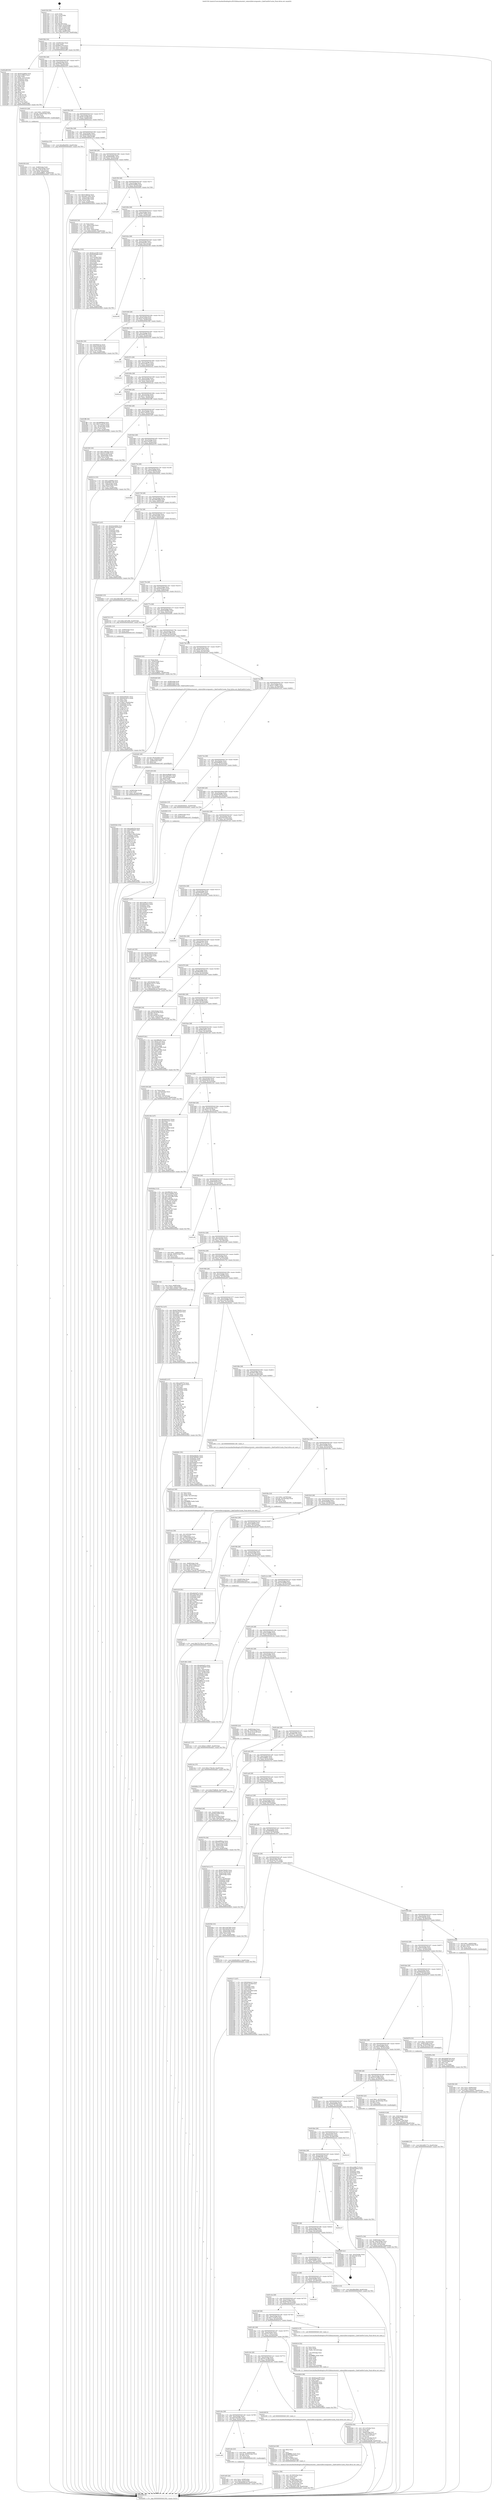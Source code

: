 digraph "0x401530" {
  label = "0x401530 (/mnt/c/Users/mathe/Desktop/tcc/POCII/binaries/extr_radare2librcorepanels.c_findCmdStrCache_Final-ollvm.out::main(0))"
  labelloc = "t"
  node[shape=record]

  Entry [label="",width=0.3,height=0.3,shape=circle,fillcolor=black,style=filled]
  "0x401562" [label="{
     0x401562 [32]\l
     | [instrs]\l
     &nbsp;&nbsp;0x401562 \<+6\>: mov -0xa8(%rbp),%eax\l
     &nbsp;&nbsp;0x401568 \<+2\>: mov %eax,%ecx\l
     &nbsp;&nbsp;0x40156a \<+6\>: sub $0x8091257f,%ecx\l
     &nbsp;&nbsp;0x401570 \<+6\>: mov %eax,-0xac(%rbp)\l
     &nbsp;&nbsp;0x401576 \<+6\>: mov %ecx,-0xb0(%rbp)\l
     &nbsp;&nbsp;0x40157c \<+6\>: je 0000000000402a98 \<main+0x1568\>\l
  }"]
  "0x402a98" [label="{
     0x402a98 [93]\l
     | [instrs]\l
     &nbsp;&nbsp;0x402a98 \<+5\>: mov $0x9322d95b,%eax\l
     &nbsp;&nbsp;0x402a9d \<+5\>: mov $0x314f8f1f,%ecx\l
     &nbsp;&nbsp;0x402aa2 \<+2\>: xor %edx,%edx\l
     &nbsp;&nbsp;0x402aa4 \<+7\>: movl $0x0,-0x3c(%rbp)\l
     &nbsp;&nbsp;0x402aab \<+7\>: mov 0x40505c,%esi\l
     &nbsp;&nbsp;0x402ab2 \<+7\>: mov 0x405060,%edi\l
     &nbsp;&nbsp;0x402ab9 \<+3\>: sub $0x1,%edx\l
     &nbsp;&nbsp;0x402abc \<+3\>: mov %esi,%r8d\l
     &nbsp;&nbsp;0x402abf \<+3\>: add %edx,%r8d\l
     &nbsp;&nbsp;0x402ac2 \<+4\>: imul %r8d,%esi\l
     &nbsp;&nbsp;0x402ac6 \<+3\>: and $0x1,%esi\l
     &nbsp;&nbsp;0x402ac9 \<+3\>: cmp $0x0,%esi\l
     &nbsp;&nbsp;0x402acc \<+4\>: sete %r9b\l
     &nbsp;&nbsp;0x402ad0 \<+3\>: cmp $0xa,%edi\l
     &nbsp;&nbsp;0x402ad3 \<+4\>: setl %r10b\l
     &nbsp;&nbsp;0x402ad7 \<+3\>: mov %r9b,%r11b\l
     &nbsp;&nbsp;0x402ada \<+3\>: and %r10b,%r11b\l
     &nbsp;&nbsp;0x402add \<+3\>: xor %r10b,%r9b\l
     &nbsp;&nbsp;0x402ae0 \<+3\>: or %r9b,%r11b\l
     &nbsp;&nbsp;0x402ae3 \<+4\>: test $0x1,%r11b\l
     &nbsp;&nbsp;0x402ae7 \<+3\>: cmovne %ecx,%eax\l
     &nbsp;&nbsp;0x402aea \<+6\>: mov %eax,-0xa8(%rbp)\l
     &nbsp;&nbsp;0x402af0 \<+5\>: jmp 0000000000402d20 \<main+0x17f0\>\l
  }"]
  "0x401582" [label="{
     0x401582 [28]\l
     | [instrs]\l
     &nbsp;&nbsp;0x401582 \<+5\>: jmp 0000000000401587 \<main+0x57\>\l
     &nbsp;&nbsp;0x401587 \<+6\>: mov -0xac(%rbp),%eax\l
     &nbsp;&nbsp;0x40158d \<+5\>: sub $0x8586c1d8,%eax\l
     &nbsp;&nbsp;0x401592 \<+6\>: mov %eax,-0xb4(%rbp)\l
     &nbsp;&nbsp;0x401598 \<+6\>: je 0000000000402333 \<main+0xe03\>\l
  }"]
  Exit [label="",width=0.3,height=0.3,shape=circle,fillcolor=black,style=filled,peripheries=2]
  "0x402333" [label="{
     0x402333 [29]\l
     | [instrs]\l
     &nbsp;&nbsp;0x402333 \<+10\>: movl $0x1,-0x90(%rbp)\l
     &nbsp;&nbsp;0x40233d \<+7\>: movslq -0x90(%rbp),%rax\l
     &nbsp;&nbsp;0x402344 \<+4\>: shl $0x0,%rax\l
     &nbsp;&nbsp;0x402348 \<+3\>: mov %rax,%rdi\l
     &nbsp;&nbsp;0x40234b \<+5\>: call 0000000000401050 \<malloc@plt\>\l
     | [calls]\l
     &nbsp;&nbsp;0x401050 \{1\} (unknown)\l
  }"]
  "0x40159e" [label="{
     0x40159e [28]\l
     | [instrs]\l
     &nbsp;&nbsp;0x40159e \<+5\>: jmp 00000000004015a3 \<main+0x73\>\l
     &nbsp;&nbsp;0x4015a3 \<+6\>: mov -0xac(%rbp),%eax\l
     &nbsp;&nbsp;0x4015a9 \<+5\>: sub $0x8c1d10df,%eax\l
     &nbsp;&nbsp;0x4015ae \<+6\>: mov %eax,-0xb8(%rbp)\l
     &nbsp;&nbsp;0x4015b4 \<+6\>: je 00000000004022aa \<main+0xd7a\>\l
  }"]
  "0x402972" [label="{
     0x402972 [97]\l
     | [instrs]\l
     &nbsp;&nbsp;0x402972 \<+5\>: mov $0xace9bc73,%ecx\l
     &nbsp;&nbsp;0x402977 \<+5\>: mov $0xcd02e852,%edx\l
     &nbsp;&nbsp;0x40297c \<+7\>: mov 0x40505c,%esi\l
     &nbsp;&nbsp;0x402983 \<+8\>: mov 0x405060,%r8d\l
     &nbsp;&nbsp;0x40298b \<+3\>: mov %esi,%r9d\l
     &nbsp;&nbsp;0x40298e \<+7\>: add $0x3200da45,%r9d\l
     &nbsp;&nbsp;0x402995 \<+4\>: sub $0x1,%r9d\l
     &nbsp;&nbsp;0x402999 \<+7\>: sub $0x3200da45,%r9d\l
     &nbsp;&nbsp;0x4029a0 \<+4\>: imul %r9d,%esi\l
     &nbsp;&nbsp;0x4029a4 \<+3\>: and $0x1,%esi\l
     &nbsp;&nbsp;0x4029a7 \<+3\>: cmp $0x0,%esi\l
     &nbsp;&nbsp;0x4029aa \<+4\>: sete %r10b\l
     &nbsp;&nbsp;0x4029ae \<+4\>: cmp $0xa,%r8d\l
     &nbsp;&nbsp;0x4029b2 \<+4\>: setl %r11b\l
     &nbsp;&nbsp;0x4029b6 \<+3\>: mov %r10b,%bl\l
     &nbsp;&nbsp;0x4029b9 \<+3\>: and %r11b,%bl\l
     &nbsp;&nbsp;0x4029bc \<+3\>: xor %r11b,%r10b\l
     &nbsp;&nbsp;0x4029bf \<+3\>: or %r10b,%bl\l
     &nbsp;&nbsp;0x4029c2 \<+3\>: test $0x1,%bl\l
     &nbsp;&nbsp;0x4029c5 \<+3\>: cmovne %edx,%ecx\l
     &nbsp;&nbsp;0x4029c8 \<+6\>: mov %ecx,-0xa8(%rbp)\l
     &nbsp;&nbsp;0x4029ce \<+5\>: jmp 0000000000402d20 \<main+0x17f0\>\l
  }"]
  "0x4022aa" [label="{
     0x4022aa [15]\l
     | [instrs]\l
     &nbsp;&nbsp;0x4022aa \<+10\>: movl $0xefbe65b5,-0xa8(%rbp)\l
     &nbsp;&nbsp;0x4022b4 \<+5\>: jmp 0000000000402d20 \<main+0x17f0\>\l
  }"]
  "0x4015ba" [label="{
     0x4015ba [28]\l
     | [instrs]\l
     &nbsp;&nbsp;0x4015ba \<+5\>: jmp 00000000004015bf \<main+0x8f\>\l
     &nbsp;&nbsp;0x4015bf \<+6\>: mov -0xac(%rbp),%eax\l
     &nbsp;&nbsp;0x4015c5 \<+5\>: sub $0x8e09d1a0,%eax\l
     &nbsp;&nbsp;0x4015ca \<+6\>: mov %eax,-0xbc(%rbp)\l
     &nbsp;&nbsp;0x4015d0 \<+6\>: je 0000000000401e7f \<main+0x94f\>\l
  }"]
  "0x402899" [label="{
     0x402899 [15]\l
     | [instrs]\l
     &nbsp;&nbsp;0x402899 \<+10\>: movl $0x3df01772,-0xa8(%rbp)\l
     &nbsp;&nbsp;0x4028a3 \<+5\>: jmp 0000000000402d20 \<main+0x17f0\>\l
  }"]
  "0x401e7f" [label="{
     0x401e7f [30]\l
     | [instrs]\l
     &nbsp;&nbsp;0x401e7f \<+5\>: mov $0x515bfc4e,%eax\l
     &nbsp;&nbsp;0x401e84 \<+5\>: mov $0x2b6718b2,%ecx\l
     &nbsp;&nbsp;0x401e89 \<+3\>: mov -0x5c(%rbp),%edx\l
     &nbsp;&nbsp;0x401e8c \<+3\>: cmp -0x50(%rbp),%edx\l
     &nbsp;&nbsp;0x401e8f \<+3\>: cmovl %ecx,%eax\l
     &nbsp;&nbsp;0x401e92 \<+6\>: mov %eax,-0xa8(%rbp)\l
     &nbsp;&nbsp;0x401e98 \<+5\>: jmp 0000000000402d20 \<main+0x17f0\>\l
  }"]
  "0x4015d6" [label="{
     0x4015d6 [28]\l
     | [instrs]\l
     &nbsp;&nbsp;0x4015d6 \<+5\>: jmp 00000000004015db \<main+0xab\>\l
     &nbsp;&nbsp;0x4015db \<+6\>: mov -0xac(%rbp),%eax\l
     &nbsp;&nbsp;0x4015e1 \<+5\>: sub $0x90559441,%eax\l
     &nbsp;&nbsp;0x4015e6 \<+6\>: mov %eax,-0xc0(%rbp)\l
     &nbsp;&nbsp;0x4015ec \<+6\>: je 000000000040243d \<main+0xf0d\>\l
  }"]
  "0x4026a8" [label="{
     0x4026a8 [155]\l
     | [instrs]\l
     &nbsp;&nbsp;0x4026a8 \<+5\>: mov $0xbcb46301,%ecx\l
     &nbsp;&nbsp;0x4026ad \<+5\>: mov $0xd24e3b7a,%edx\l
     &nbsp;&nbsp;0x4026b2 \<+3\>: mov $0x1,%sil\l
     &nbsp;&nbsp;0x4026b5 \<+3\>: xor %r8d,%r8d\l
     &nbsp;&nbsp;0x4026b8 \<+10\>: movl $0x0,-0xa0(%rbp)\l
     &nbsp;&nbsp;0x4026c2 \<+8\>: mov 0x40505c,%r9d\l
     &nbsp;&nbsp;0x4026ca \<+8\>: mov 0x405060,%r10d\l
     &nbsp;&nbsp;0x4026d2 \<+4\>: sub $0x1,%r8d\l
     &nbsp;&nbsp;0x4026d6 \<+3\>: mov %r9d,%r11d\l
     &nbsp;&nbsp;0x4026d9 \<+3\>: add %r8d,%r11d\l
     &nbsp;&nbsp;0x4026dc \<+4\>: imul %r11d,%r9d\l
     &nbsp;&nbsp;0x4026e0 \<+4\>: and $0x1,%r9d\l
     &nbsp;&nbsp;0x4026e4 \<+4\>: cmp $0x0,%r9d\l
     &nbsp;&nbsp;0x4026e8 \<+3\>: sete %bl\l
     &nbsp;&nbsp;0x4026eb \<+4\>: cmp $0xa,%r10d\l
     &nbsp;&nbsp;0x4026ef \<+4\>: setl %r14b\l
     &nbsp;&nbsp;0x4026f3 \<+3\>: mov %bl,%r15b\l
     &nbsp;&nbsp;0x4026f6 \<+4\>: xor $0xff,%r15b\l
     &nbsp;&nbsp;0x4026fa \<+3\>: mov %r14b,%r12b\l
     &nbsp;&nbsp;0x4026fd \<+4\>: xor $0xff,%r12b\l
     &nbsp;&nbsp;0x402701 \<+4\>: xor $0x1,%sil\l
     &nbsp;&nbsp;0x402705 \<+3\>: mov %r15b,%r13b\l
     &nbsp;&nbsp;0x402708 \<+4\>: and $0xff,%r13b\l
     &nbsp;&nbsp;0x40270c \<+3\>: and %sil,%bl\l
     &nbsp;&nbsp;0x40270f \<+3\>: mov %r12b,%al\l
     &nbsp;&nbsp;0x402712 \<+2\>: and $0xff,%al\l
     &nbsp;&nbsp;0x402714 \<+3\>: and %sil,%r14b\l
     &nbsp;&nbsp;0x402717 \<+3\>: or %bl,%r13b\l
     &nbsp;&nbsp;0x40271a \<+3\>: or %r14b,%al\l
     &nbsp;&nbsp;0x40271d \<+3\>: xor %al,%r13b\l
     &nbsp;&nbsp;0x402720 \<+3\>: or %r12b,%r15b\l
     &nbsp;&nbsp;0x402723 \<+4\>: xor $0xff,%r15b\l
     &nbsp;&nbsp;0x402727 \<+4\>: or $0x1,%sil\l
     &nbsp;&nbsp;0x40272b \<+3\>: and %sil,%r15b\l
     &nbsp;&nbsp;0x40272e \<+3\>: or %r15b,%r13b\l
     &nbsp;&nbsp;0x402731 \<+4\>: test $0x1,%r13b\l
     &nbsp;&nbsp;0x402735 \<+3\>: cmovne %edx,%ecx\l
     &nbsp;&nbsp;0x402738 \<+6\>: mov %ecx,-0xa8(%rbp)\l
     &nbsp;&nbsp;0x40273e \<+5\>: jmp 0000000000402d20 \<main+0x17f0\>\l
  }"]
  "0x40243d" [label="{
     0x40243d [34]\l
     | [instrs]\l
     &nbsp;&nbsp;0x40243d \<+2\>: xor %eax,%eax\l
     &nbsp;&nbsp;0x40243f \<+6\>: mov -0x8c(%rbp),%ecx\l
     &nbsp;&nbsp;0x402445 \<+3\>: sub $0x1,%eax\l
     &nbsp;&nbsp;0x402448 \<+2\>: sub %eax,%ecx\l
     &nbsp;&nbsp;0x40244a \<+6\>: mov %ecx,-0x8c(%rbp)\l
     &nbsp;&nbsp;0x402450 \<+10\>: movl $0xc3cfc693,-0xa8(%rbp)\l
     &nbsp;&nbsp;0x40245a \<+5\>: jmp 0000000000402d20 \<main+0x17f0\>\l
  }"]
  "0x4015f2" [label="{
     0x4015f2 [28]\l
     | [instrs]\l
     &nbsp;&nbsp;0x4015f2 \<+5\>: jmp 00000000004015f7 \<main+0xc7\>\l
     &nbsp;&nbsp;0x4015f7 \<+6\>: mov -0xac(%rbp),%eax\l
     &nbsp;&nbsp;0x4015fd \<+5\>: sub $0x9322d95b,%eax\l
     &nbsp;&nbsp;0x401602 \<+6\>: mov %eax,-0xc4(%rbp)\l
     &nbsp;&nbsp;0x401608 \<+6\>: je 0000000000402d00 \<main+0x17d0\>\l
  }"]
  "0x40260a" [label="{
     0x40260a [15]\l
     | [instrs]\l
     &nbsp;&nbsp;0x40260a \<+10\>: movl $0x578dfb26,-0xa8(%rbp)\l
     &nbsp;&nbsp;0x402614 \<+5\>: jmp 0000000000402d20 \<main+0x17f0\>\l
  }"]
  "0x402d00" [label="{
     0x402d00\l
  }", style=dashed]
  "0x40160e" [label="{
     0x40160e [28]\l
     | [instrs]\l
     &nbsp;&nbsp;0x40160e \<+5\>: jmp 0000000000401613 \<main+0xe3\>\l
     &nbsp;&nbsp;0x401613 \<+6\>: mov -0xac(%rbp),%eax\l
     &nbsp;&nbsp;0x401619 \<+5\>: sub $0x9e71f62e,%eax\l
     &nbsp;&nbsp;0x40161e \<+6\>: mov %eax,-0xc8(%rbp)\l
     &nbsp;&nbsp;0x401624 \<+6\>: je 0000000000402b5a \<main+0x162a\>\l
  }"]
  "0x40252b" [label="{
     0x40252b [152]\l
     | [instrs]\l
     &nbsp;&nbsp;0x40252b \<+5\>: mov $0xaad507f2,%eax\l
     &nbsp;&nbsp;0x402530 \<+5\>: mov $0x67006bf1,%esi\l
     &nbsp;&nbsp;0x402535 \<+2\>: mov $0x1,%cl\l
     &nbsp;&nbsp;0x402537 \<+3\>: xor %r8d,%r8d\l
     &nbsp;&nbsp;0x40253a \<+10\>: movl $0x0,-0x9c(%rbp)\l
     &nbsp;&nbsp;0x402544 \<+8\>: mov 0x40505c,%r9d\l
     &nbsp;&nbsp;0x40254c \<+8\>: mov 0x405060,%r10d\l
     &nbsp;&nbsp;0x402554 \<+4\>: sub $0x1,%r8d\l
     &nbsp;&nbsp;0x402558 \<+3\>: mov %r9d,%r11d\l
     &nbsp;&nbsp;0x40255b \<+3\>: add %r8d,%r11d\l
     &nbsp;&nbsp;0x40255e \<+4\>: imul %r11d,%r9d\l
     &nbsp;&nbsp;0x402562 \<+4\>: and $0x1,%r9d\l
     &nbsp;&nbsp;0x402566 \<+4\>: cmp $0x0,%r9d\l
     &nbsp;&nbsp;0x40256a \<+3\>: sete %bl\l
     &nbsp;&nbsp;0x40256d \<+4\>: cmp $0xa,%r10d\l
     &nbsp;&nbsp;0x402571 \<+4\>: setl %r14b\l
     &nbsp;&nbsp;0x402575 \<+3\>: mov %bl,%r15b\l
     &nbsp;&nbsp;0x402578 \<+4\>: xor $0xff,%r15b\l
     &nbsp;&nbsp;0x40257c \<+3\>: mov %r14b,%r12b\l
     &nbsp;&nbsp;0x40257f \<+4\>: xor $0xff,%r12b\l
     &nbsp;&nbsp;0x402583 \<+3\>: xor $0x1,%cl\l
     &nbsp;&nbsp;0x402586 \<+3\>: mov %r15b,%r13b\l
     &nbsp;&nbsp;0x402589 \<+4\>: and $0xff,%r13b\l
     &nbsp;&nbsp;0x40258d \<+2\>: and %cl,%bl\l
     &nbsp;&nbsp;0x40258f \<+3\>: mov %r12b,%dl\l
     &nbsp;&nbsp;0x402592 \<+3\>: and $0xff,%dl\l
     &nbsp;&nbsp;0x402595 \<+3\>: and %cl,%r14b\l
     &nbsp;&nbsp;0x402598 \<+3\>: or %bl,%r13b\l
     &nbsp;&nbsp;0x40259b \<+3\>: or %r14b,%dl\l
     &nbsp;&nbsp;0x40259e \<+3\>: xor %dl,%r13b\l
     &nbsp;&nbsp;0x4025a1 \<+3\>: or %r12b,%r15b\l
     &nbsp;&nbsp;0x4025a4 \<+4\>: xor $0xff,%r15b\l
     &nbsp;&nbsp;0x4025a8 \<+3\>: or $0x1,%cl\l
     &nbsp;&nbsp;0x4025ab \<+3\>: and %cl,%r15b\l
     &nbsp;&nbsp;0x4025ae \<+3\>: or %r15b,%r13b\l
     &nbsp;&nbsp;0x4025b1 \<+4\>: test $0x1,%r13b\l
     &nbsp;&nbsp;0x4025b5 \<+3\>: cmovne %esi,%eax\l
     &nbsp;&nbsp;0x4025b8 \<+6\>: mov %eax,-0xa8(%rbp)\l
     &nbsp;&nbsp;0x4025be \<+5\>: jmp 0000000000402d20 \<main+0x17f0\>\l
  }"]
  "0x402b5a" [label="{
     0x402b5a [153]\l
     | [instrs]\l
     &nbsp;&nbsp;0x402b5a \<+5\>: mov $0x6eaa2395,%eax\l
     &nbsp;&nbsp;0x402b5f \<+5\>: mov $0x64ab2d0b,%ecx\l
     &nbsp;&nbsp;0x402b64 \<+2\>: mov $0x1,%dl\l
     &nbsp;&nbsp;0x402b66 \<+3\>: mov -0x3c(%rbp),%esi\l
     &nbsp;&nbsp;0x402b69 \<+3\>: mov %esi,-0x2c(%rbp)\l
     &nbsp;&nbsp;0x402b6c \<+7\>: mov 0x40505c,%esi\l
     &nbsp;&nbsp;0x402b73 \<+7\>: mov 0x405060,%edi\l
     &nbsp;&nbsp;0x402b7a \<+3\>: mov %esi,%r8d\l
     &nbsp;&nbsp;0x402b7d \<+7\>: sub $0xb0db8e64,%r8d\l
     &nbsp;&nbsp;0x402b84 \<+4\>: sub $0x1,%r8d\l
     &nbsp;&nbsp;0x402b88 \<+7\>: add $0xb0db8e64,%r8d\l
     &nbsp;&nbsp;0x402b8f \<+4\>: imul %r8d,%esi\l
     &nbsp;&nbsp;0x402b93 \<+3\>: and $0x1,%esi\l
     &nbsp;&nbsp;0x402b96 \<+3\>: cmp $0x0,%esi\l
     &nbsp;&nbsp;0x402b99 \<+4\>: sete %r9b\l
     &nbsp;&nbsp;0x402b9d \<+3\>: cmp $0xa,%edi\l
     &nbsp;&nbsp;0x402ba0 \<+4\>: setl %r10b\l
     &nbsp;&nbsp;0x402ba4 \<+3\>: mov %r9b,%r11b\l
     &nbsp;&nbsp;0x402ba7 \<+4\>: xor $0xff,%r11b\l
     &nbsp;&nbsp;0x402bab \<+3\>: mov %r10b,%bl\l
     &nbsp;&nbsp;0x402bae \<+3\>: xor $0xff,%bl\l
     &nbsp;&nbsp;0x402bb1 \<+3\>: xor $0x0,%dl\l
     &nbsp;&nbsp;0x402bb4 \<+3\>: mov %r11b,%r14b\l
     &nbsp;&nbsp;0x402bb7 \<+4\>: and $0x0,%r14b\l
     &nbsp;&nbsp;0x402bbb \<+3\>: and %dl,%r9b\l
     &nbsp;&nbsp;0x402bbe \<+3\>: mov %bl,%r15b\l
     &nbsp;&nbsp;0x402bc1 \<+4\>: and $0x0,%r15b\l
     &nbsp;&nbsp;0x402bc5 \<+3\>: and %dl,%r10b\l
     &nbsp;&nbsp;0x402bc8 \<+3\>: or %r9b,%r14b\l
     &nbsp;&nbsp;0x402bcb \<+3\>: or %r10b,%r15b\l
     &nbsp;&nbsp;0x402bce \<+3\>: xor %r15b,%r14b\l
     &nbsp;&nbsp;0x402bd1 \<+3\>: or %bl,%r11b\l
     &nbsp;&nbsp;0x402bd4 \<+4\>: xor $0xff,%r11b\l
     &nbsp;&nbsp;0x402bd8 \<+3\>: or $0x0,%dl\l
     &nbsp;&nbsp;0x402bdb \<+3\>: and %dl,%r11b\l
     &nbsp;&nbsp;0x402bde \<+3\>: or %r11b,%r14b\l
     &nbsp;&nbsp;0x402be1 \<+4\>: test $0x1,%r14b\l
     &nbsp;&nbsp;0x402be5 \<+3\>: cmovne %ecx,%eax\l
     &nbsp;&nbsp;0x402be8 \<+6\>: mov %eax,-0xa8(%rbp)\l
     &nbsp;&nbsp;0x402bee \<+5\>: jmp 0000000000402d20 \<main+0x17f0\>\l
  }"]
  "0x40162a" [label="{
     0x40162a [28]\l
     | [instrs]\l
     &nbsp;&nbsp;0x40162a \<+5\>: jmp 000000000040162f \<main+0xff\>\l
     &nbsp;&nbsp;0x40162f \<+6\>: mov -0xac(%rbp),%eax\l
     &nbsp;&nbsp;0x401635 \<+5\>: sub $0xa6e6a87a,%eax\l
     &nbsp;&nbsp;0x40163a \<+6\>: mov %eax,-0xcc(%rbp)\l
     &nbsp;&nbsp;0x401640 \<+6\>: je 0000000000402c08 \<main+0x16d8\>\l
  }"]
  "0x402519" [label="{
     0x402519 [18]\l
     | [instrs]\l
     &nbsp;&nbsp;0x402519 \<+4\>: mov -0x58(%rbp),%rdx\l
     &nbsp;&nbsp;0x40251d \<+3\>: mov %rdx,%rdi\l
     &nbsp;&nbsp;0x402520 \<+6\>: mov %eax,-0x1d4(%rbp)\l
     &nbsp;&nbsp;0x402526 \<+5\>: call 0000000000401030 \<free@plt\>\l
     | [calls]\l
     &nbsp;&nbsp;0x401030 \{1\} (unknown)\l
  }"]
  "0x402c08" [label="{
     0x402c08\l
  }", style=dashed]
  "0x401646" [label="{
     0x401646 [28]\l
     | [instrs]\l
     &nbsp;&nbsp;0x401646 \<+5\>: jmp 000000000040164b \<main+0x11b\>\l
     &nbsp;&nbsp;0x40164b \<+6\>: mov -0xac(%rbp),%eax\l
     &nbsp;&nbsp;0x401651 \<+5\>: sub $0xa7a2c6af,%eax\l
     &nbsp;&nbsp;0x401656 \<+6\>: mov %eax,-0xd0(%rbp)\l
     &nbsp;&nbsp;0x40165c \<+6\>: je 0000000000401f9c \<main+0xa6c\>\l
  }"]
  "0x4024fc" [label="{
     0x4024fc [29]\l
     | [instrs]\l
     &nbsp;&nbsp;0x4024fc \<+10\>: movabs $0x4030b6,%rdi\l
     &nbsp;&nbsp;0x402506 \<+6\>: mov %eax,-0x98(%rbp)\l
     &nbsp;&nbsp;0x40250c \<+6\>: mov -0x98(%rbp),%esi\l
     &nbsp;&nbsp;0x402512 \<+2\>: mov $0x0,%al\l
     &nbsp;&nbsp;0x402514 \<+5\>: call 0000000000401040 \<printf@plt\>\l
     | [calls]\l
     &nbsp;&nbsp;0x401040 \{1\} (unknown)\l
  }"]
  "0x401f9c" [label="{
     0x401f9c [30]\l
     | [instrs]\l
     &nbsp;&nbsp;0x401f9c \<+5\>: mov $0xfefedc3a,%eax\l
     &nbsp;&nbsp;0x401fa1 \<+5\>: mov $0x2c30af48,%ecx\l
     &nbsp;&nbsp;0x401fa6 \<+3\>: mov -0x74(%rbp),%edx\l
     &nbsp;&nbsp;0x401fa9 \<+3\>: cmp -0x70(%rbp),%edx\l
     &nbsp;&nbsp;0x401fac \<+3\>: cmovl %ecx,%eax\l
     &nbsp;&nbsp;0x401faf \<+6\>: mov %eax,-0xa8(%rbp)\l
     &nbsp;&nbsp;0x401fb5 \<+5\>: jmp 0000000000402d20 \<main+0x17f0\>\l
  }"]
  "0x401662" [label="{
     0x401662 [28]\l
     | [instrs]\l
     &nbsp;&nbsp;0x401662 \<+5\>: jmp 0000000000401667 \<main+0x137\>\l
     &nbsp;&nbsp;0x401667 \<+6\>: mov -0xac(%rbp),%eax\l
     &nbsp;&nbsp;0x40166d \<+5\>: sub $0xaad507f2,%eax\l
     &nbsp;&nbsp;0x401672 \<+6\>: mov %eax,-0xd4(%rbp)\l
     &nbsp;&nbsp;0x401678 \<+6\>: je 0000000000402c52 \<main+0x1722\>\l
  }"]
  "0x4023cc" [label="{
     0x4023cc [56]\l
     | [instrs]\l
     &nbsp;&nbsp;0x4023cc \<+6\>: mov -0x1d0(%rbp),%ecx\l
     &nbsp;&nbsp;0x4023d2 \<+3\>: imul %eax,%ecx\l
     &nbsp;&nbsp;0x4023d5 \<+3\>: mov %cl,%sil\l
     &nbsp;&nbsp;0x4023d8 \<+7\>: mov -0x88(%rbp),%rdi\l
     &nbsp;&nbsp;0x4023df \<+7\>: movslq -0x8c(%rbp),%r8\l
     &nbsp;&nbsp;0x4023e6 \<+4\>: mov (%rdi,%r8,8),%rdi\l
     &nbsp;&nbsp;0x4023ea \<+7\>: movslq -0x94(%rbp),%r8\l
     &nbsp;&nbsp;0x4023f1 \<+4\>: mov %sil,(%rdi,%r8,1)\l
     &nbsp;&nbsp;0x4023f5 \<+10\>: movl $0xdab1a3f9,-0xa8(%rbp)\l
     &nbsp;&nbsp;0x4023ff \<+5\>: jmp 0000000000402d20 \<main+0x17f0\>\l
  }"]
  "0x402c52" [label="{
     0x402c52\l
  }", style=dashed]
  "0x40167e" [label="{
     0x40167e [28]\l
     | [instrs]\l
     &nbsp;&nbsp;0x40167e \<+5\>: jmp 0000000000401683 \<main+0x153\>\l
     &nbsp;&nbsp;0x401683 \<+6\>: mov -0xac(%rbp),%eax\l
     &nbsp;&nbsp;0x401689 \<+5\>: sub $0xace9bc73,%eax\l
     &nbsp;&nbsp;0x40168e \<+6\>: mov %eax,-0xd8(%rbp)\l
     &nbsp;&nbsp;0x401694 \<+6\>: je 0000000000402ce2 \<main+0x17b2\>\l
  }"]
  "0x4023a4" [label="{
     0x4023a4 [40]\l
     | [instrs]\l
     &nbsp;&nbsp;0x4023a4 \<+5\>: mov $0x2,%ecx\l
     &nbsp;&nbsp;0x4023a9 \<+1\>: cltd\l
     &nbsp;&nbsp;0x4023aa \<+2\>: idiv %ecx\l
     &nbsp;&nbsp;0x4023ac \<+6\>: imul $0xfffffffe,%edx,%ecx\l
     &nbsp;&nbsp;0x4023b2 \<+6\>: add $0x7b18669,%ecx\l
     &nbsp;&nbsp;0x4023b8 \<+3\>: add $0x1,%ecx\l
     &nbsp;&nbsp;0x4023bb \<+6\>: sub $0x7b18669,%ecx\l
     &nbsp;&nbsp;0x4023c1 \<+6\>: mov %ecx,-0x1d0(%rbp)\l
     &nbsp;&nbsp;0x4023c7 \<+5\>: call 0000000000401160 \<next_i\>\l
     | [calls]\l
     &nbsp;&nbsp;0x401160 \{1\} (/mnt/c/Users/mathe/Desktop/tcc/POCII/binaries/extr_radare2librcorepanels.c_findCmdStrCache_Final-ollvm.out::next_i)\l
  }"]
  "0x402ce2" [label="{
     0x402ce2\l
  }", style=dashed]
  "0x40169a" [label="{
     0x40169a [28]\l
     | [instrs]\l
     &nbsp;&nbsp;0x40169a \<+5\>: jmp 000000000040169f \<main+0x16f\>\l
     &nbsp;&nbsp;0x40169f \<+6\>: mov -0xac(%rbp),%eax\l
     &nbsp;&nbsp;0x4016a5 \<+5\>: sub $0xbcb46301,%eax\l
     &nbsp;&nbsp;0x4016aa \<+6\>: mov %eax,-0xdc(%rbp)\l
     &nbsp;&nbsp;0x4016b0 \<+6\>: je 0000000000402cae \<main+0x177e\>\l
  }"]
  "0x402350" [label="{
     0x402350 [43]\l
     | [instrs]\l
     &nbsp;&nbsp;0x402350 \<+7\>: mov -0x88(%rbp),%rdi\l
     &nbsp;&nbsp;0x402357 \<+7\>: movslq -0x8c(%rbp),%rcx\l
     &nbsp;&nbsp;0x40235e \<+4\>: mov %rax,(%rdi,%rcx,8)\l
     &nbsp;&nbsp;0x402362 \<+10\>: movl $0x0,-0x94(%rbp)\l
     &nbsp;&nbsp;0x40236c \<+10\>: movl $0x3e4ffdd1,-0xa8(%rbp)\l
     &nbsp;&nbsp;0x402376 \<+5\>: jmp 0000000000402d20 \<main+0x17f0\>\l
  }"]
  "0x402cae" [label="{
     0x402cae\l
  }", style=dashed]
  "0x4016b6" [label="{
     0x4016b6 [28]\l
     | [instrs]\l
     &nbsp;&nbsp;0x4016b6 \<+5\>: jmp 00000000004016bb \<main+0x18b\>\l
     &nbsp;&nbsp;0x4016bb \<+6\>: mov -0xac(%rbp),%eax\l
     &nbsp;&nbsp;0x4016c1 \<+5\>: sub $0xc170ec4d,%eax\l
     &nbsp;&nbsp;0x4016c6 \<+6\>: mov %eax,-0xe0(%rbp)\l
     &nbsp;&nbsp;0x4016cc \<+6\>: je 0000000000401ff6 \<main+0xac6\>\l
  }"]
  "0x4022f2" [label="{
     0x4022f2 [32]\l
     | [instrs]\l
     &nbsp;&nbsp;0x4022f2 \<+7\>: mov %rax,-0x88(%rbp)\l
     &nbsp;&nbsp;0x4022f9 \<+10\>: movl $0x0,-0x8c(%rbp)\l
     &nbsp;&nbsp;0x402303 \<+10\>: movl $0xc3cfc693,-0xa8(%rbp)\l
     &nbsp;&nbsp;0x40230d \<+5\>: jmp 0000000000402d20 \<main+0x17f0\>\l
  }"]
  "0x401ff6" [label="{
     0x401ff6 [30]\l
     | [instrs]\l
     &nbsp;&nbsp;0x401ff6 \<+5\>: mov $0x48f5fb0d,%eax\l
     &nbsp;&nbsp;0x401ffb \<+5\>: mov $0x712cde76,%ecx\l
     &nbsp;&nbsp;0x402000 \<+3\>: mov -0x7c(%rbp),%edx\l
     &nbsp;&nbsp;0x402003 \<+3\>: cmp -0x78(%rbp),%edx\l
     &nbsp;&nbsp;0x402006 \<+3\>: cmovl %ecx,%eax\l
     &nbsp;&nbsp;0x402009 \<+6\>: mov %eax,-0xa8(%rbp)\l
     &nbsp;&nbsp;0x40200f \<+5\>: jmp 0000000000402d20 \<main+0x17f0\>\l
  }"]
  "0x4016d2" [label="{
     0x4016d2 [28]\l
     | [instrs]\l
     &nbsp;&nbsp;0x4016d2 \<+5\>: jmp 00000000004016d7 \<main+0x1a7\>\l
     &nbsp;&nbsp;0x4016d7 \<+6\>: mov -0xac(%rbp),%eax\l
     &nbsp;&nbsp;0x4016dd \<+5\>: sub $0xc1e95921,%eax\l
     &nbsp;&nbsp;0x4016e2 \<+6\>: mov %eax,-0xe4(%rbp)\l
     &nbsp;&nbsp;0x4016e8 \<+6\>: je 0000000000401f45 \<main+0xa15\>\l
  }"]
  "0x40204d" [label="{
     0x40204d [50]\l
     | [instrs]\l
     &nbsp;&nbsp;0x40204d \<+6\>: mov -0x1cc(%rbp),%ecx\l
     &nbsp;&nbsp;0x402053 \<+3\>: imul %eax,%ecx\l
     &nbsp;&nbsp;0x402056 \<+3\>: mov %cl,%r8b\l
     &nbsp;&nbsp;0x402059 \<+4\>: mov -0x68(%rbp),%r9\l
     &nbsp;&nbsp;0x40205d \<+4\>: movslq -0x6c(%rbp),%r10\l
     &nbsp;&nbsp;0x402061 \<+4\>: mov (%r9,%r10,8),%r9\l
     &nbsp;&nbsp;0x402065 \<+3\>: mov (%r9),%r9\l
     &nbsp;&nbsp;0x402068 \<+4\>: movslq -0x7c(%rbp),%r10\l
     &nbsp;&nbsp;0x40206c \<+4\>: mov %r8b,(%r9,%r10,1)\l
     &nbsp;&nbsp;0x402070 \<+10\>: movl $0xf41bb288,-0xa8(%rbp)\l
     &nbsp;&nbsp;0x40207a \<+5\>: jmp 0000000000402d20 \<main+0x17f0\>\l
  }"]
  "0x401f45" [label="{
     0x401f45 [30]\l
     | [instrs]\l
     &nbsp;&nbsp;0x401f45 \<+5\>: mov $0x118bc6aa,%eax\l
     &nbsp;&nbsp;0x401f4a \<+5\>: mov $0x5c51446b,%ecx\l
     &nbsp;&nbsp;0x401f4f \<+3\>: mov -0x6c(%rbp),%edx\l
     &nbsp;&nbsp;0x401f52 \<+3\>: cmp -0x60(%rbp),%edx\l
     &nbsp;&nbsp;0x401f55 \<+3\>: cmovl %ecx,%eax\l
     &nbsp;&nbsp;0x401f58 \<+6\>: mov %eax,-0xa8(%rbp)\l
     &nbsp;&nbsp;0x401f5e \<+5\>: jmp 0000000000402d20 \<main+0x17f0\>\l
  }"]
  "0x4016ee" [label="{
     0x4016ee [28]\l
     | [instrs]\l
     &nbsp;&nbsp;0x4016ee \<+5\>: jmp 00000000004016f3 \<main+0x1c3\>\l
     &nbsp;&nbsp;0x4016f3 \<+6\>: mov -0xac(%rbp),%eax\l
     &nbsp;&nbsp;0x4016f9 \<+5\>: sub $0xc3cfc693,%eax\l
     &nbsp;&nbsp;0x4016fe \<+6\>: mov %eax,-0xe8(%rbp)\l
     &nbsp;&nbsp;0x401704 \<+6\>: je 0000000000402312 \<main+0xde2\>\l
  }"]
  "0x402019" [label="{
     0x402019 [52]\l
     | [instrs]\l
     &nbsp;&nbsp;0x402019 \<+2\>: xor %ecx,%ecx\l
     &nbsp;&nbsp;0x40201b \<+5\>: mov $0x2,%edx\l
     &nbsp;&nbsp;0x402020 \<+6\>: mov %edx,-0x1c8(%rbp)\l
     &nbsp;&nbsp;0x402026 \<+1\>: cltd\l
     &nbsp;&nbsp;0x402027 \<+6\>: mov -0x1c8(%rbp),%esi\l
     &nbsp;&nbsp;0x40202d \<+2\>: idiv %esi\l
     &nbsp;&nbsp;0x40202f \<+6\>: imul $0xfffffffe,%edx,%edx\l
     &nbsp;&nbsp;0x402035 \<+2\>: mov %ecx,%edi\l
     &nbsp;&nbsp;0x402037 \<+2\>: sub %edx,%edi\l
     &nbsp;&nbsp;0x402039 \<+2\>: mov %ecx,%edx\l
     &nbsp;&nbsp;0x40203b \<+3\>: sub $0x1,%edx\l
     &nbsp;&nbsp;0x40203e \<+2\>: add %edx,%edi\l
     &nbsp;&nbsp;0x402040 \<+2\>: sub %edi,%ecx\l
     &nbsp;&nbsp;0x402042 \<+6\>: mov %ecx,-0x1cc(%rbp)\l
     &nbsp;&nbsp;0x402048 \<+5\>: call 0000000000401160 \<next_i\>\l
     | [calls]\l
     &nbsp;&nbsp;0x401160 \{1\} (/mnt/c/Users/mathe/Desktop/tcc/POCII/binaries/extr_radare2librcorepanels.c_findCmdStrCache_Final-ollvm.out::next_i)\l
  }"]
  "0x402312" [label="{
     0x402312 [33]\l
     | [instrs]\l
     &nbsp;&nbsp;0x402312 \<+5\>: mov $0x1ce6d0be,%eax\l
     &nbsp;&nbsp;0x402317 \<+5\>: mov $0x8586c1d8,%ecx\l
     &nbsp;&nbsp;0x40231c \<+6\>: mov -0x8c(%rbp),%edx\l
     &nbsp;&nbsp;0x402322 \<+3\>: cmp -0x80(%rbp),%edx\l
     &nbsp;&nbsp;0x402325 \<+3\>: cmovl %ecx,%eax\l
     &nbsp;&nbsp;0x402328 \<+6\>: mov %eax,-0xa8(%rbp)\l
     &nbsp;&nbsp;0x40232e \<+5\>: jmp 0000000000402d20 \<main+0x17f0\>\l
  }"]
  "0x40170a" [label="{
     0x40170a [28]\l
     | [instrs]\l
     &nbsp;&nbsp;0x40170a \<+5\>: jmp 000000000040170f \<main+0x1df\>\l
     &nbsp;&nbsp;0x40170f \<+6\>: mov -0xac(%rbp),%eax\l
     &nbsp;&nbsp;0x401715 \<+5\>: sub $0xc4cdbe69,%eax\l
     &nbsp;&nbsp;0x40171a \<+6\>: mov %eax,-0xec(%rbp)\l
     &nbsp;&nbsp;0x401720 \<+6\>: je 00000000004029e2 \<main+0x14b2\>\l
  }"]
  "0x401fd1" [label="{
     0x401fd1 [37]\l
     | [instrs]\l
     &nbsp;&nbsp;0x401fd1 \<+4\>: mov -0x68(%rbp),%rdi\l
     &nbsp;&nbsp;0x401fd5 \<+4\>: movslq -0x6c(%rbp),%rcx\l
     &nbsp;&nbsp;0x401fd9 \<+4\>: mov (%rdi,%rcx,8),%rcx\l
     &nbsp;&nbsp;0x401fdd \<+3\>: mov %rax,(%rcx)\l
     &nbsp;&nbsp;0x401fe0 \<+7\>: movl $0x0,-0x7c(%rbp)\l
     &nbsp;&nbsp;0x401fe7 \<+10\>: movl $0xc170ec4d,-0xa8(%rbp)\l
     &nbsp;&nbsp;0x401ff1 \<+5\>: jmp 0000000000402d20 \<main+0x17f0\>\l
  }"]
  "0x4029e2" [label="{
     0x4029e2\l
  }", style=dashed]
  "0x401726" [label="{
     0x401726 [28]\l
     | [instrs]\l
     &nbsp;&nbsp;0x401726 \<+5\>: jmp 000000000040172b \<main+0x1fb\>\l
     &nbsp;&nbsp;0x40172b \<+6\>: mov -0xac(%rbp),%eax\l
     &nbsp;&nbsp;0x401731 \<+5\>: sub $0xc8db3648,%eax\l
     &nbsp;&nbsp;0x401736 \<+6\>: mov %eax,-0xf0(%rbp)\l
     &nbsp;&nbsp;0x40173c \<+6\>: je 0000000000402a05 \<main+0x14d5\>\l
  }"]
  "0x401f7a" [label="{
     0x401f7a [34]\l
     | [instrs]\l
     &nbsp;&nbsp;0x401f7a \<+4\>: mov -0x68(%rbp),%rdi\l
     &nbsp;&nbsp;0x401f7e \<+4\>: movslq -0x6c(%rbp),%rcx\l
     &nbsp;&nbsp;0x401f82 \<+4\>: mov %rax,(%rdi,%rcx,8)\l
     &nbsp;&nbsp;0x401f86 \<+7\>: movl $0x0,-0x74(%rbp)\l
     &nbsp;&nbsp;0x401f8d \<+10\>: movl $0xa7a2c6af,-0xa8(%rbp)\l
     &nbsp;&nbsp;0x401f97 \<+5\>: jmp 0000000000402d20 \<main+0x17f0\>\l
  }"]
  "0x402a05" [label="{
     0x402a05 [147]\l
     | [instrs]\l
     &nbsp;&nbsp;0x402a05 \<+5\>: mov $0x9322d95b,%eax\l
     &nbsp;&nbsp;0x402a0a \<+5\>: mov $0x8091257f,%ecx\l
     &nbsp;&nbsp;0x402a0f \<+2\>: mov $0x1,%dl\l
     &nbsp;&nbsp;0x402a11 \<+7\>: mov 0x40505c,%esi\l
     &nbsp;&nbsp;0x402a18 \<+7\>: mov 0x405060,%edi\l
     &nbsp;&nbsp;0x402a1f \<+3\>: mov %esi,%r8d\l
     &nbsp;&nbsp;0x402a22 \<+7\>: add $0x754d8918,%r8d\l
     &nbsp;&nbsp;0x402a29 \<+4\>: sub $0x1,%r8d\l
     &nbsp;&nbsp;0x402a2d \<+7\>: sub $0x754d8918,%r8d\l
     &nbsp;&nbsp;0x402a34 \<+4\>: imul %r8d,%esi\l
     &nbsp;&nbsp;0x402a38 \<+3\>: and $0x1,%esi\l
     &nbsp;&nbsp;0x402a3b \<+3\>: cmp $0x0,%esi\l
     &nbsp;&nbsp;0x402a3e \<+4\>: sete %r9b\l
     &nbsp;&nbsp;0x402a42 \<+3\>: cmp $0xa,%edi\l
     &nbsp;&nbsp;0x402a45 \<+4\>: setl %r10b\l
     &nbsp;&nbsp;0x402a49 \<+3\>: mov %r9b,%r11b\l
     &nbsp;&nbsp;0x402a4c \<+4\>: xor $0xff,%r11b\l
     &nbsp;&nbsp;0x402a50 \<+3\>: mov %r10b,%bl\l
     &nbsp;&nbsp;0x402a53 \<+3\>: xor $0xff,%bl\l
     &nbsp;&nbsp;0x402a56 \<+3\>: xor $0x1,%dl\l
     &nbsp;&nbsp;0x402a59 \<+3\>: mov %r11b,%r14b\l
     &nbsp;&nbsp;0x402a5c \<+4\>: and $0xff,%r14b\l
     &nbsp;&nbsp;0x402a60 \<+3\>: and %dl,%r9b\l
     &nbsp;&nbsp;0x402a63 \<+3\>: mov %bl,%r15b\l
     &nbsp;&nbsp;0x402a66 \<+4\>: and $0xff,%r15b\l
     &nbsp;&nbsp;0x402a6a \<+3\>: and %dl,%r10b\l
     &nbsp;&nbsp;0x402a6d \<+3\>: or %r9b,%r14b\l
     &nbsp;&nbsp;0x402a70 \<+3\>: or %r10b,%r15b\l
     &nbsp;&nbsp;0x402a73 \<+3\>: xor %r15b,%r14b\l
     &nbsp;&nbsp;0x402a76 \<+3\>: or %bl,%r11b\l
     &nbsp;&nbsp;0x402a79 \<+4\>: xor $0xff,%r11b\l
     &nbsp;&nbsp;0x402a7d \<+3\>: or $0x1,%dl\l
     &nbsp;&nbsp;0x402a80 \<+3\>: and %dl,%r11b\l
     &nbsp;&nbsp;0x402a83 \<+3\>: or %r11b,%r14b\l
     &nbsp;&nbsp;0x402a86 \<+4\>: test $0x1,%r14b\l
     &nbsp;&nbsp;0x402a8a \<+3\>: cmovne %ecx,%eax\l
     &nbsp;&nbsp;0x402a8d \<+6\>: mov %eax,-0xa8(%rbp)\l
     &nbsp;&nbsp;0x402a93 \<+5\>: jmp 0000000000402d20 \<main+0x17f0\>\l
  }"]
  "0x401742" [label="{
     0x401742 [28]\l
     | [instrs]\l
     &nbsp;&nbsp;0x401742 \<+5\>: jmp 0000000000401747 \<main+0x217\>\l
     &nbsp;&nbsp;0x401747 \<+6\>: mov -0xac(%rbp),%eax\l
     &nbsp;&nbsp;0x40174d \<+5\>: sub $0xcd02e852,%eax\l
     &nbsp;&nbsp;0x401752 \<+6\>: mov %eax,-0xf4(%rbp)\l
     &nbsp;&nbsp;0x401758 \<+6\>: je 00000000004029d3 \<main+0x14a3\>\l
  }"]
  "0x401f2b" [label="{
     0x401f2b [26]\l
     | [instrs]\l
     &nbsp;&nbsp;0x401f2b \<+4\>: mov %rax,-0x68(%rbp)\l
     &nbsp;&nbsp;0x401f2f \<+7\>: movl $0x0,-0x6c(%rbp)\l
     &nbsp;&nbsp;0x401f36 \<+10\>: movl $0xc1e95921,-0xa8(%rbp)\l
     &nbsp;&nbsp;0x401f40 \<+5\>: jmp 0000000000402d20 \<main+0x17f0\>\l
  }"]
  "0x4029d3" [label="{
     0x4029d3 [15]\l
     | [instrs]\l
     &nbsp;&nbsp;0x4029d3 \<+10\>: movl $0xc8db3648,-0xa8(%rbp)\l
     &nbsp;&nbsp;0x4029dd \<+5\>: jmp 0000000000402d20 \<main+0x17f0\>\l
  }"]
  "0x40175e" [label="{
     0x40175e [28]\l
     | [instrs]\l
     &nbsp;&nbsp;0x40175e \<+5\>: jmp 0000000000401763 \<main+0x233\>\l
     &nbsp;&nbsp;0x401763 \<+6\>: mov -0xac(%rbp),%eax\l
     &nbsp;&nbsp;0x401769 \<+5\>: sub $0xd24e3b7a,%eax\l
     &nbsp;&nbsp;0x40176e \<+6\>: mov %eax,-0xf8(%rbp)\l
     &nbsp;&nbsp;0x401774 \<+6\>: je 0000000000402743 \<main+0x1213\>\l
  }"]
  "0x401ece" [label="{
     0x401ece [36]\l
     | [instrs]\l
     &nbsp;&nbsp;0x401ece \<+6\>: mov -0x1c4(%rbp),%ecx\l
     &nbsp;&nbsp;0x401ed4 \<+3\>: imul %eax,%ecx\l
     &nbsp;&nbsp;0x401ed7 \<+4\>: mov -0x58(%rbp),%rdi\l
     &nbsp;&nbsp;0x401edb \<+4\>: movslq -0x5c(%rbp),%r8\l
     &nbsp;&nbsp;0x401edf \<+4\>: mov %ecx,(%rdi,%r8,4)\l
     &nbsp;&nbsp;0x401ee3 \<+10\>: movl $0xef6f12cc,-0xa8(%rbp)\l
     &nbsp;&nbsp;0x401eed \<+5\>: jmp 0000000000402d20 \<main+0x17f0\>\l
  }"]
  "0x402743" [label="{
     0x402743 [15]\l
     | [instrs]\l
     &nbsp;&nbsp;0x402743 \<+10\>: movl $0x13d7cd5b,-0xa8(%rbp)\l
     &nbsp;&nbsp;0x40274d \<+5\>: jmp 0000000000402d20 \<main+0x17f0\>\l
  }"]
  "0x40177a" [label="{
     0x40177a [28]\l
     | [instrs]\l
     &nbsp;&nbsp;0x40177a \<+5\>: jmp 000000000040177f \<main+0x24f\>\l
     &nbsp;&nbsp;0x40177f \<+6\>: mov -0xac(%rbp),%eax\l
     &nbsp;&nbsp;0x401785 \<+5\>: sub $0xd7dd5863,%eax\l
     &nbsp;&nbsp;0x40178a \<+6\>: mov %eax,-0xfc(%rbp)\l
     &nbsp;&nbsp;0x401790 \<+6\>: je 000000000040269c \<main+0x116c\>\l
  }"]
  "0x401ea2" [label="{
     0x401ea2 [44]\l
     | [instrs]\l
     &nbsp;&nbsp;0x401ea2 \<+2\>: xor %ecx,%ecx\l
     &nbsp;&nbsp;0x401ea4 \<+5\>: mov $0x2,%edx\l
     &nbsp;&nbsp;0x401ea9 \<+6\>: mov %edx,-0x1c0(%rbp)\l
     &nbsp;&nbsp;0x401eaf \<+1\>: cltd\l
     &nbsp;&nbsp;0x401eb0 \<+6\>: mov -0x1c0(%rbp),%esi\l
     &nbsp;&nbsp;0x401eb6 \<+2\>: idiv %esi\l
     &nbsp;&nbsp;0x401eb8 \<+6\>: imul $0xfffffffe,%edx,%edx\l
     &nbsp;&nbsp;0x401ebe \<+3\>: sub $0x1,%ecx\l
     &nbsp;&nbsp;0x401ec1 \<+2\>: sub %ecx,%edx\l
     &nbsp;&nbsp;0x401ec3 \<+6\>: mov %edx,-0x1c4(%rbp)\l
     &nbsp;&nbsp;0x401ec9 \<+5\>: call 0000000000401160 \<next_i\>\l
     | [calls]\l
     &nbsp;&nbsp;0x401160 \{1\} (/mnt/c/Users/mathe/Desktop/tcc/POCII/binaries/extr_radare2librcorepanels.c_findCmdStrCache_Final-ollvm.out::next_i)\l
  }"]
  "0x40269c" [label="{
     0x40269c [12]\l
     | [instrs]\l
     &nbsp;&nbsp;0x40269c \<+4\>: mov -0x68(%rbp),%rax\l
     &nbsp;&nbsp;0x4026a0 \<+3\>: mov %rax,%rdi\l
     &nbsp;&nbsp;0x4026a3 \<+5\>: call 0000000000401030 \<free@plt\>\l
     | [calls]\l
     &nbsp;&nbsp;0x401030 \{1\} (unknown)\l
  }"]
  "0x401796" [label="{
     0x401796 [28]\l
     | [instrs]\l
     &nbsp;&nbsp;0x401796 \<+5\>: jmp 000000000040179b \<main+0x26b\>\l
     &nbsp;&nbsp;0x40179b \<+6\>: mov -0xac(%rbp),%eax\l
     &nbsp;&nbsp;0x4017a1 \<+5\>: sub $0xdab1a3f9,%eax\l
     &nbsp;&nbsp;0x4017a6 \<+6\>: mov %eax,-0x100(%rbp)\l
     &nbsp;&nbsp;0x4017ac \<+6\>: je 0000000000402404 \<main+0xed4\>\l
  }"]
  "0x401e65" [label="{
     0x401e65 [26]\l
     | [instrs]\l
     &nbsp;&nbsp;0x401e65 \<+4\>: mov %rax,-0x58(%rbp)\l
     &nbsp;&nbsp;0x401e69 \<+7\>: movl $0x0,-0x5c(%rbp)\l
     &nbsp;&nbsp;0x401e70 \<+10\>: movl $0x8e09d1a0,-0xa8(%rbp)\l
     &nbsp;&nbsp;0x401e7a \<+5\>: jmp 0000000000402d20 \<main+0x17f0\>\l
  }"]
  "0x402404" [label="{
     0x402404 [42]\l
     | [instrs]\l
     &nbsp;&nbsp;0x402404 \<+2\>: xor %eax,%eax\l
     &nbsp;&nbsp;0x402406 \<+6\>: mov -0x94(%rbp),%ecx\l
     &nbsp;&nbsp;0x40240c \<+2\>: mov %eax,%edx\l
     &nbsp;&nbsp;0x40240e \<+2\>: sub %ecx,%edx\l
     &nbsp;&nbsp;0x402410 \<+2\>: mov %eax,%ecx\l
     &nbsp;&nbsp;0x402412 \<+3\>: sub $0x1,%ecx\l
     &nbsp;&nbsp;0x402415 \<+2\>: add %ecx,%edx\l
     &nbsp;&nbsp;0x402417 \<+2\>: sub %edx,%eax\l
     &nbsp;&nbsp;0x402419 \<+6\>: mov %eax,-0x94(%rbp)\l
     &nbsp;&nbsp;0x40241f \<+10\>: movl $0x3e4ffdd1,-0xa8(%rbp)\l
     &nbsp;&nbsp;0x402429 \<+5\>: jmp 0000000000402d20 \<main+0x17f0\>\l
  }"]
  "0x4017b2" [label="{
     0x4017b2 [28]\l
     | [instrs]\l
     &nbsp;&nbsp;0x4017b2 \<+5\>: jmp 00000000004017b7 \<main+0x287\>\l
     &nbsp;&nbsp;0x4017b7 \<+6\>: mov -0xac(%rbp),%eax\l
     &nbsp;&nbsp;0x4017bd \<+5\>: sub $0xde1cba14,%eax\l
     &nbsp;&nbsp;0x4017c2 \<+6\>: mov %eax,-0x104(%rbp)\l
     &nbsp;&nbsp;0x4017c8 \<+6\>: je 00000000004024e8 \<main+0xfb8\>\l
  }"]
  "0x401cd6" [label="{
     0x401cd6\l
  }", style=dashed]
  "0x4024e8" [label="{
     0x4024e8 [20]\l
     | [instrs]\l
     &nbsp;&nbsp;0x4024e8 \<+4\>: mov -0x58(%rbp),%rdi\l
     &nbsp;&nbsp;0x4024ec \<+4\>: mov -0x68(%rbp),%rsi\l
     &nbsp;&nbsp;0x4024f0 \<+7\>: mov -0x88(%rbp),%rdx\l
     &nbsp;&nbsp;0x4024f7 \<+5\>: call 0000000000401440 \<findCmdStrCache\>\l
     | [calls]\l
     &nbsp;&nbsp;0x401440 \{1\} (/mnt/c/Users/mathe/Desktop/tcc/POCII/binaries/extr_radare2librcorepanels.c_findCmdStrCache_Final-ollvm.out::findCmdStrCache)\l
  }"]
  "0x4017ce" [label="{
     0x4017ce [28]\l
     | [instrs]\l
     &nbsp;&nbsp;0x4017ce \<+5\>: jmp 00000000004017d3 \<main+0x2a3\>\l
     &nbsp;&nbsp;0x4017d3 \<+6\>: mov -0xac(%rbp),%eax\l
     &nbsp;&nbsp;0x4017d9 \<+5\>: sub $0xe11396d7,%eax\l
     &nbsp;&nbsp;0x4017de \<+6\>: mov %eax,-0x108(%rbp)\l
     &nbsp;&nbsp;0x4017e4 \<+6\>: je 0000000000401e30 \<main+0x900\>\l
  }"]
  "0x401e4e" [label="{
     0x401e4e [23]\l
     | [instrs]\l
     &nbsp;&nbsp;0x401e4e \<+7\>: movl $0x1,-0x50(%rbp)\l
     &nbsp;&nbsp;0x401e55 \<+4\>: movslq -0x50(%rbp),%rax\l
     &nbsp;&nbsp;0x401e59 \<+4\>: shl $0x2,%rax\l
     &nbsp;&nbsp;0x401e5d \<+3\>: mov %rax,%rdi\l
     &nbsp;&nbsp;0x401e60 \<+5\>: call 0000000000401050 \<malloc@plt\>\l
     | [calls]\l
     &nbsp;&nbsp;0x401050 \{1\} (unknown)\l
  }"]
  "0x401e30" [label="{
     0x401e30 [30]\l
     | [instrs]\l
     &nbsp;&nbsp;0x401e30 \<+5\>: mov $0xc4cdbe69,%eax\l
     &nbsp;&nbsp;0x401e35 \<+5\>: mov $0x7a622501,%ecx\l
     &nbsp;&nbsp;0x401e3a \<+3\>: mov -0x34(%rbp),%edx\l
     &nbsp;&nbsp;0x401e3d \<+3\>: cmp $0x0,%edx\l
     &nbsp;&nbsp;0x401e40 \<+3\>: cmove %ecx,%eax\l
     &nbsp;&nbsp;0x401e43 \<+6\>: mov %eax,-0xa8(%rbp)\l
     &nbsp;&nbsp;0x401e49 \<+5\>: jmp 0000000000402d20 \<main+0x17f0\>\l
  }"]
  "0x4017ea" [label="{
     0x4017ea [28]\l
     | [instrs]\l
     &nbsp;&nbsp;0x4017ea \<+5\>: jmp 00000000004017ef \<main+0x2bf\>\l
     &nbsp;&nbsp;0x4017ef \<+6\>: mov -0xac(%rbp),%eax\l
     &nbsp;&nbsp;0x4017f5 \<+5\>: sub $0xe46fb6aa,%eax\l
     &nbsp;&nbsp;0x4017fa \<+6\>: mov %eax,-0x10c(%rbp)\l
     &nbsp;&nbsp;0x401800 \<+6\>: je 000000000040242e \<main+0xefe\>\l
  }"]
  "0x401cba" [label="{
     0x401cba [28]\l
     | [instrs]\l
     &nbsp;&nbsp;0x401cba \<+5\>: jmp 0000000000401cbf \<main+0x78f\>\l
     &nbsp;&nbsp;0x401cbf \<+6\>: mov -0xac(%rbp),%eax\l
     &nbsp;&nbsp;0x401cc5 \<+5\>: sub $0x7a622501,%eax\l
     &nbsp;&nbsp;0x401cca \<+6\>: mov %eax,-0x1bc(%rbp)\l
     &nbsp;&nbsp;0x401cd0 \<+6\>: je 0000000000401e4e \<main+0x91e\>\l
  }"]
  "0x40242e" [label="{
     0x40242e [15]\l
     | [instrs]\l
     &nbsp;&nbsp;0x40242e \<+10\>: movl $0x90559441,-0xa8(%rbp)\l
     &nbsp;&nbsp;0x402438 \<+5\>: jmp 0000000000402d20 \<main+0x17f0\>\l
  }"]
  "0x401806" [label="{
     0x401806 [28]\l
     | [instrs]\l
     &nbsp;&nbsp;0x401806 \<+5\>: jmp 000000000040180b \<main+0x2db\>\l
     &nbsp;&nbsp;0x40180b \<+6\>: mov -0xac(%rbp),%eax\l
     &nbsp;&nbsp;0x401811 \<+5\>: sub $0xe6d3b952,%eax\l
     &nbsp;&nbsp;0x401816 \<+6\>: mov %eax,-0x110(%rbp)\l
     &nbsp;&nbsp;0x40181c \<+6\>: je 0000000000402963 \<main+0x1433\>\l
  }"]
  "0x40239f" [label="{
     0x40239f [5]\l
     | [instrs]\l
     &nbsp;&nbsp;0x40239f \<+5\>: call 0000000000401160 \<next_i\>\l
     | [calls]\l
     &nbsp;&nbsp;0x401160 \{1\} (/mnt/c/Users/mathe/Desktop/tcc/POCII/binaries/extr_radare2librcorepanels.c_findCmdStrCache_Final-ollvm.out::next_i)\l
  }"]
  "0x402963" [label="{
     0x402963 [15]\l
     | [instrs]\l
     &nbsp;&nbsp;0x402963 \<+7\>: mov -0x88(%rbp),%rax\l
     &nbsp;&nbsp;0x40296a \<+3\>: mov %rax,%rdi\l
     &nbsp;&nbsp;0x40296d \<+5\>: call 0000000000401030 \<free@plt\>\l
     | [calls]\l
     &nbsp;&nbsp;0x401030 \{1\} (unknown)\l
  }"]
  "0x401822" [label="{
     0x401822 [28]\l
     | [instrs]\l
     &nbsp;&nbsp;0x401822 \<+5\>: jmp 0000000000401827 \<main+0x2f7\>\l
     &nbsp;&nbsp;0x401827 \<+6\>: mov -0xac(%rbp),%eax\l
     &nbsp;&nbsp;0x40182d \<+5\>: sub $0xe78723a8,%eax\l
     &nbsp;&nbsp;0x401832 \<+6\>: mov %eax,-0x114(%rbp)\l
     &nbsp;&nbsp;0x401838 \<+6\>: je 0000000000401ce0 \<main+0x7b0\>\l
  }"]
  "0x401c9e" [label="{
     0x401c9e [28]\l
     | [instrs]\l
     &nbsp;&nbsp;0x401c9e \<+5\>: jmp 0000000000401ca3 \<main+0x773\>\l
     &nbsp;&nbsp;0x401ca3 \<+6\>: mov -0xac(%rbp),%eax\l
     &nbsp;&nbsp;0x401ca9 \<+5\>: sub $0x751acc86,%eax\l
     &nbsp;&nbsp;0x401cae \<+6\>: mov %eax,-0x1b8(%rbp)\l
     &nbsp;&nbsp;0x401cb4 \<+6\>: je 000000000040239f \<main+0xe6f\>\l
  }"]
  "0x401ce0" [label="{
     0x401ce0 [30]\l
     | [instrs]\l
     &nbsp;&nbsp;0x401ce0 \<+5\>: mov $0x3035b026,%eax\l
     &nbsp;&nbsp;0x401ce5 \<+5\>: mov $0x85780cd,%ecx\l
     &nbsp;&nbsp;0x401cea \<+3\>: mov -0x38(%rbp),%edx\l
     &nbsp;&nbsp;0x401ced \<+3\>: cmp $0x2,%edx\l
     &nbsp;&nbsp;0x401cf0 \<+3\>: cmovne %ecx,%eax\l
     &nbsp;&nbsp;0x401cf3 \<+6\>: mov %eax,-0xa8(%rbp)\l
     &nbsp;&nbsp;0x401cf9 \<+5\>: jmp 0000000000402d20 \<main+0x17f0\>\l
  }"]
  "0x40183e" [label="{
     0x40183e [28]\l
     | [instrs]\l
     &nbsp;&nbsp;0x40183e \<+5\>: jmp 0000000000401843 \<main+0x313\>\l
     &nbsp;&nbsp;0x401843 \<+6\>: mov -0xac(%rbp),%eax\l
     &nbsp;&nbsp;0x401849 \<+5\>: sub $0xef50bef5,%eax\l
     &nbsp;&nbsp;0x40184e \<+6\>: mov %eax,-0x118(%rbp)\l
     &nbsp;&nbsp;0x401854 \<+6\>: je 00000000004029f1 \<main+0x14c1\>\l
  }"]
  "0x402d20" [label="{
     0x402d20 [5]\l
     | [instrs]\l
     &nbsp;&nbsp;0x402d20 \<+5\>: jmp 0000000000401562 \<main+0x32\>\l
  }"]
  "0x401530" [label="{
     0x401530 [50]\l
     | [instrs]\l
     &nbsp;&nbsp;0x401530 \<+1\>: push %rbp\l
     &nbsp;&nbsp;0x401531 \<+3\>: mov %rsp,%rbp\l
     &nbsp;&nbsp;0x401534 \<+2\>: push %r15\l
     &nbsp;&nbsp;0x401536 \<+2\>: push %r14\l
     &nbsp;&nbsp;0x401538 \<+2\>: push %r13\l
     &nbsp;&nbsp;0x40153a \<+2\>: push %r12\l
     &nbsp;&nbsp;0x40153c \<+1\>: push %rbx\l
     &nbsp;&nbsp;0x40153d \<+7\>: sub $0x1b8,%rsp\l
     &nbsp;&nbsp;0x401544 \<+7\>: movl $0x0,-0x3c(%rbp)\l
     &nbsp;&nbsp;0x40154b \<+3\>: mov %edi,-0x40(%rbp)\l
     &nbsp;&nbsp;0x40154e \<+4\>: mov %rsi,-0x48(%rbp)\l
     &nbsp;&nbsp;0x401552 \<+3\>: mov -0x40(%rbp),%edi\l
     &nbsp;&nbsp;0x401555 \<+3\>: mov %edi,-0x38(%rbp)\l
     &nbsp;&nbsp;0x401558 \<+10\>: movl $0xe78723a8,-0xa8(%rbp)\l
  }"]
  "0x402b04" [label="{
     0x402b04 [86]\l
     | [instrs]\l
     &nbsp;&nbsp;0x402b04 \<+5\>: mov $0x6eaa2395,%eax\l
     &nbsp;&nbsp;0x402b09 \<+5\>: mov $0x9e71f62e,%ecx\l
     &nbsp;&nbsp;0x402b0e \<+2\>: xor %edx,%edx\l
     &nbsp;&nbsp;0x402b10 \<+7\>: mov 0x40505c,%esi\l
     &nbsp;&nbsp;0x402b17 \<+7\>: mov 0x405060,%edi\l
     &nbsp;&nbsp;0x402b1e \<+3\>: sub $0x1,%edx\l
     &nbsp;&nbsp;0x402b21 \<+3\>: mov %esi,%r8d\l
     &nbsp;&nbsp;0x402b24 \<+3\>: add %edx,%r8d\l
     &nbsp;&nbsp;0x402b27 \<+4\>: imul %r8d,%esi\l
     &nbsp;&nbsp;0x402b2b \<+3\>: and $0x1,%esi\l
     &nbsp;&nbsp;0x402b2e \<+3\>: cmp $0x0,%esi\l
     &nbsp;&nbsp;0x402b31 \<+4\>: sete %r9b\l
     &nbsp;&nbsp;0x402b35 \<+3\>: cmp $0xa,%edi\l
     &nbsp;&nbsp;0x402b38 \<+4\>: setl %r10b\l
     &nbsp;&nbsp;0x402b3c \<+3\>: mov %r9b,%r11b\l
     &nbsp;&nbsp;0x402b3f \<+3\>: and %r10b,%r11b\l
     &nbsp;&nbsp;0x402b42 \<+3\>: xor %r10b,%r9b\l
     &nbsp;&nbsp;0x402b45 \<+3\>: or %r9b,%r11b\l
     &nbsp;&nbsp;0x402b48 \<+4\>: test $0x1,%r11b\l
     &nbsp;&nbsp;0x402b4c \<+3\>: cmovne %ecx,%eax\l
     &nbsp;&nbsp;0x402b4f \<+6\>: mov %eax,-0xa8(%rbp)\l
     &nbsp;&nbsp;0x402b55 \<+5\>: jmp 0000000000402d20 \<main+0x17f0\>\l
  }"]
  "0x4029f1" [label="{
     0x4029f1\l
  }", style=dashed]
  "0x40185a" [label="{
     0x40185a [28]\l
     | [instrs]\l
     &nbsp;&nbsp;0x40185a \<+5\>: jmp 000000000040185f \<main+0x32f\>\l
     &nbsp;&nbsp;0x40185f \<+6\>: mov -0xac(%rbp),%eax\l
     &nbsp;&nbsp;0x401865 \<+5\>: sub $0xef6f12cc,%eax\l
     &nbsp;&nbsp;0x40186a \<+6\>: mov %eax,-0x11c(%rbp)\l
     &nbsp;&nbsp;0x401870 \<+6\>: je 0000000000401ef2 \<main+0x9c2\>\l
  }"]
  "0x401c82" [label="{
     0x401c82 [28]\l
     | [instrs]\l
     &nbsp;&nbsp;0x401c82 \<+5\>: jmp 0000000000401c87 \<main+0x757\>\l
     &nbsp;&nbsp;0x401c87 \<+6\>: mov -0xac(%rbp),%eax\l
     &nbsp;&nbsp;0x401c8d \<+5\>: sub $0x75178a12,%eax\l
     &nbsp;&nbsp;0x401c92 \<+6\>: mov %eax,-0x1b4(%rbp)\l
     &nbsp;&nbsp;0x401c98 \<+6\>: je 0000000000402b04 \<main+0x15d4\>\l
  }"]
  "0x401ef2" [label="{
     0x401ef2 [34]\l
     | [instrs]\l
     &nbsp;&nbsp;0x401ef2 \<+3\>: mov -0x5c(%rbp),%eax\l
     &nbsp;&nbsp;0x401ef5 \<+5\>: add $0xba7b5111,%eax\l
     &nbsp;&nbsp;0x401efa \<+3\>: add $0x1,%eax\l
     &nbsp;&nbsp;0x401efd \<+5\>: sub $0xba7b5111,%eax\l
     &nbsp;&nbsp;0x401f02 \<+3\>: mov %eax,-0x5c(%rbp)\l
     &nbsp;&nbsp;0x401f05 \<+10\>: movl $0x8e09d1a0,-0xa8(%rbp)\l
     &nbsp;&nbsp;0x401f0f \<+5\>: jmp 0000000000402d20 \<main+0x17f0\>\l
  }"]
  "0x401876" [label="{
     0x401876 [28]\l
     | [instrs]\l
     &nbsp;&nbsp;0x401876 \<+5\>: jmp 000000000040187b \<main+0x34b\>\l
     &nbsp;&nbsp;0x40187b \<+6\>: mov -0xac(%rbp),%eax\l
     &nbsp;&nbsp;0x401881 \<+5\>: sub $0xefbe65b5,%eax\l
     &nbsp;&nbsp;0x401886 \<+6\>: mov %eax,-0x120(%rbp)\l
     &nbsp;&nbsp;0x40188c \<+6\>: je 00000000004022b9 \<main+0xd89\>\l
  }"]
  "0x402014" [label="{
     0x402014 [5]\l
     | [instrs]\l
     &nbsp;&nbsp;0x402014 \<+5\>: call 0000000000401160 \<next_i\>\l
     | [calls]\l
     &nbsp;&nbsp;0x401160 \{1\} (/mnt/c/Users/mathe/Desktop/tcc/POCII/binaries/extr_radare2librcorepanels.c_findCmdStrCache_Final-ollvm.out::next_i)\l
  }"]
  "0x4022b9" [label="{
     0x4022b9 [34]\l
     | [instrs]\l
     &nbsp;&nbsp;0x4022b9 \<+3\>: mov -0x6c(%rbp),%eax\l
     &nbsp;&nbsp;0x4022bc \<+5\>: add $0xc4638339,%eax\l
     &nbsp;&nbsp;0x4022c1 \<+3\>: add $0x1,%eax\l
     &nbsp;&nbsp;0x4022c4 \<+5\>: sub $0xc4638339,%eax\l
     &nbsp;&nbsp;0x4022c9 \<+3\>: mov %eax,-0x6c(%rbp)\l
     &nbsp;&nbsp;0x4022cc \<+10\>: movl $0xc1e95921,-0xa8(%rbp)\l
     &nbsp;&nbsp;0x4022d6 \<+5\>: jmp 0000000000402d20 \<main+0x17f0\>\l
  }"]
  "0x401892" [label="{
     0x401892 [28]\l
     | [instrs]\l
     &nbsp;&nbsp;0x401892 \<+5\>: jmp 0000000000401897 \<main+0x367\>\l
     &nbsp;&nbsp;0x401897 \<+6\>: mov -0xac(%rbp),%eax\l
     &nbsp;&nbsp;0x40189d \<+5\>: sub $0xf41bb288,%eax\l
     &nbsp;&nbsp;0x4018a2 \<+6\>: mov %eax,-0x124(%rbp)\l
     &nbsp;&nbsp;0x4018a8 \<+6\>: je 000000000040207f \<main+0xb4f\>\l
  }"]
  "0x401c66" [label="{
     0x401c66 [28]\l
     | [instrs]\l
     &nbsp;&nbsp;0x401c66 \<+5\>: jmp 0000000000401c6b \<main+0x73b\>\l
     &nbsp;&nbsp;0x401c6b \<+6\>: mov -0xac(%rbp),%eax\l
     &nbsp;&nbsp;0x401c71 \<+5\>: sub $0x712cde76,%eax\l
     &nbsp;&nbsp;0x401c76 \<+6\>: mov %eax,-0x1b0(%rbp)\l
     &nbsp;&nbsp;0x401c7c \<+6\>: je 0000000000402014 \<main+0xae4\>\l
  }"]
  "0x40207f" [label="{
     0x40207f [91]\l
     | [instrs]\l
     &nbsp;&nbsp;0x40207f \<+5\>: mov $0x5ff045fc,%eax\l
     &nbsp;&nbsp;0x402084 \<+5\>: mov $0x5c720,%ecx\l
     &nbsp;&nbsp;0x402089 \<+7\>: mov 0x40505c,%edx\l
     &nbsp;&nbsp;0x402090 \<+7\>: mov 0x405060,%esi\l
     &nbsp;&nbsp;0x402097 \<+2\>: mov %edx,%edi\l
     &nbsp;&nbsp;0x402099 \<+6\>: add $0xaaf73f5b,%edi\l
     &nbsp;&nbsp;0x40209f \<+3\>: sub $0x1,%edi\l
     &nbsp;&nbsp;0x4020a2 \<+6\>: sub $0xaaf73f5b,%edi\l
     &nbsp;&nbsp;0x4020a8 \<+3\>: imul %edi,%edx\l
     &nbsp;&nbsp;0x4020ab \<+3\>: and $0x1,%edx\l
     &nbsp;&nbsp;0x4020ae \<+3\>: cmp $0x0,%edx\l
     &nbsp;&nbsp;0x4020b1 \<+4\>: sete %r8b\l
     &nbsp;&nbsp;0x4020b5 \<+3\>: cmp $0xa,%esi\l
     &nbsp;&nbsp;0x4020b8 \<+4\>: setl %r9b\l
     &nbsp;&nbsp;0x4020bc \<+3\>: mov %r8b,%r10b\l
     &nbsp;&nbsp;0x4020bf \<+3\>: and %r9b,%r10b\l
     &nbsp;&nbsp;0x4020c2 \<+3\>: xor %r9b,%r8b\l
     &nbsp;&nbsp;0x4020c5 \<+3\>: or %r8b,%r10b\l
     &nbsp;&nbsp;0x4020c8 \<+4\>: test $0x1,%r10b\l
     &nbsp;&nbsp;0x4020cc \<+3\>: cmovne %ecx,%eax\l
     &nbsp;&nbsp;0x4020cf \<+6\>: mov %eax,-0xa8(%rbp)\l
     &nbsp;&nbsp;0x4020d5 \<+5\>: jmp 0000000000402d20 \<main+0x17f0\>\l
  }"]
  "0x4018ae" [label="{
     0x4018ae [28]\l
     | [instrs]\l
     &nbsp;&nbsp;0x4018ae \<+5\>: jmp 00000000004018b3 \<main+0x383\>\l
     &nbsp;&nbsp;0x4018b3 \<+6\>: mov -0xac(%rbp),%eax\l
     &nbsp;&nbsp;0x4018b9 \<+5\>: sub $0xf922f612,%eax\l
     &nbsp;&nbsp;0x4018be \<+6\>: mov %eax,-0x128(%rbp)\l
     &nbsp;&nbsp;0x4018c4 \<+6\>: je 0000000000402168 \<main+0xc38\>\l
  }"]
  "0x402d16" [label="{
     0x402d16\l
  }", style=dashed]
  "0x402168" [label="{
     0x402168 [28]\l
     | [instrs]\l
     &nbsp;&nbsp;0x402168 \<+2\>: xor %eax,%eax\l
     &nbsp;&nbsp;0x40216a \<+3\>: mov -0x74(%rbp),%ecx\l
     &nbsp;&nbsp;0x40216d \<+3\>: sub $0x1,%eax\l
     &nbsp;&nbsp;0x402170 \<+2\>: sub %eax,%ecx\l
     &nbsp;&nbsp;0x402172 \<+3\>: mov %ecx,-0x74(%rbp)\l
     &nbsp;&nbsp;0x402175 \<+10\>: movl $0xa7a2c6af,-0xa8(%rbp)\l
     &nbsp;&nbsp;0x40217f \<+5\>: jmp 0000000000402d20 \<main+0x17f0\>\l
  }"]
  "0x4018ca" [label="{
     0x4018ca [28]\l
     | [instrs]\l
     &nbsp;&nbsp;0x4018ca \<+5\>: jmp 00000000004018cf \<main+0x39f\>\l
     &nbsp;&nbsp;0x4018cf \<+6\>: mov -0xac(%rbp),%eax\l
     &nbsp;&nbsp;0x4018d5 \<+5\>: sub $0xfefedc3a,%eax\l
     &nbsp;&nbsp;0x4018da \<+6\>: mov %eax,-0x12c(%rbp)\l
     &nbsp;&nbsp;0x4018e0 \<+6\>: je 0000000000402184 \<main+0xc54\>\l
  }"]
  "0x401c4a" [label="{
     0x401c4a [28]\l
     | [instrs]\l
     &nbsp;&nbsp;0x401c4a \<+5\>: jmp 0000000000401c4f \<main+0x71f\>\l
     &nbsp;&nbsp;0x401c4f \<+6\>: mov -0xac(%rbp),%eax\l
     &nbsp;&nbsp;0x401c55 \<+5\>: sub $0x6eaa2395,%eax\l
     &nbsp;&nbsp;0x401c5a \<+6\>: mov %eax,-0x1ac(%rbp)\l
     &nbsp;&nbsp;0x401c60 \<+6\>: je 0000000000402d16 \<main+0x17e6\>\l
  }"]
  "0x402184" [label="{
     0x402184 [147]\l
     | [instrs]\l
     &nbsp;&nbsp;0x402184 \<+5\>: mov $0x5e0ee3c7,%eax\l
     &nbsp;&nbsp;0x402189 \<+5\>: mov $0x4bea7cb7,%ecx\l
     &nbsp;&nbsp;0x40218e \<+2\>: mov $0x1,%dl\l
     &nbsp;&nbsp;0x402190 \<+7\>: mov 0x40505c,%esi\l
     &nbsp;&nbsp;0x402197 \<+7\>: mov 0x405060,%edi\l
     &nbsp;&nbsp;0x40219e \<+3\>: mov %esi,%r8d\l
     &nbsp;&nbsp;0x4021a1 \<+7\>: sub $0x5e7a0594,%r8d\l
     &nbsp;&nbsp;0x4021a8 \<+4\>: sub $0x1,%r8d\l
     &nbsp;&nbsp;0x4021ac \<+7\>: add $0x5e7a0594,%r8d\l
     &nbsp;&nbsp;0x4021b3 \<+4\>: imul %r8d,%esi\l
     &nbsp;&nbsp;0x4021b7 \<+3\>: and $0x1,%esi\l
     &nbsp;&nbsp;0x4021ba \<+3\>: cmp $0x0,%esi\l
     &nbsp;&nbsp;0x4021bd \<+4\>: sete %r9b\l
     &nbsp;&nbsp;0x4021c1 \<+3\>: cmp $0xa,%edi\l
     &nbsp;&nbsp;0x4021c4 \<+4\>: setl %r10b\l
     &nbsp;&nbsp;0x4021c8 \<+3\>: mov %r9b,%r11b\l
     &nbsp;&nbsp;0x4021cb \<+4\>: xor $0xff,%r11b\l
     &nbsp;&nbsp;0x4021cf \<+3\>: mov %r10b,%bl\l
     &nbsp;&nbsp;0x4021d2 \<+3\>: xor $0xff,%bl\l
     &nbsp;&nbsp;0x4021d5 \<+3\>: xor $0x1,%dl\l
     &nbsp;&nbsp;0x4021d8 \<+3\>: mov %r11b,%r14b\l
     &nbsp;&nbsp;0x4021db \<+4\>: and $0xff,%r14b\l
     &nbsp;&nbsp;0x4021df \<+3\>: and %dl,%r9b\l
     &nbsp;&nbsp;0x4021e2 \<+3\>: mov %bl,%r15b\l
     &nbsp;&nbsp;0x4021e5 \<+4\>: and $0xff,%r15b\l
     &nbsp;&nbsp;0x4021e9 \<+3\>: and %dl,%r10b\l
     &nbsp;&nbsp;0x4021ec \<+3\>: or %r9b,%r14b\l
     &nbsp;&nbsp;0x4021ef \<+3\>: or %r10b,%r15b\l
     &nbsp;&nbsp;0x4021f2 \<+3\>: xor %r15b,%r14b\l
     &nbsp;&nbsp;0x4021f5 \<+3\>: or %bl,%r11b\l
     &nbsp;&nbsp;0x4021f8 \<+4\>: xor $0xff,%r11b\l
     &nbsp;&nbsp;0x4021fc \<+3\>: or $0x1,%dl\l
     &nbsp;&nbsp;0x4021ff \<+3\>: and %dl,%r11b\l
     &nbsp;&nbsp;0x402202 \<+3\>: or %r11b,%r14b\l
     &nbsp;&nbsp;0x402205 \<+4\>: test $0x1,%r14b\l
     &nbsp;&nbsp;0x402209 \<+3\>: cmovne %ecx,%eax\l
     &nbsp;&nbsp;0x40220c \<+6\>: mov %eax,-0xa8(%rbp)\l
     &nbsp;&nbsp;0x402212 \<+5\>: jmp 0000000000402d20 \<main+0x17f0\>\l
  }"]
  "0x4018e6" [label="{
     0x4018e6 [28]\l
     | [instrs]\l
     &nbsp;&nbsp;0x4018e6 \<+5\>: jmp 00000000004018eb \<main+0x3bb\>\l
     &nbsp;&nbsp;0x4018eb \<+6\>: mov -0xac(%rbp),%eax\l
     &nbsp;&nbsp;0x4018f1 \<+5\>: sub $0x5c720,%eax\l
     &nbsp;&nbsp;0x4018f6 \<+6\>: mov %eax,-0x130(%rbp)\l
     &nbsp;&nbsp;0x4018fc \<+6\>: je 00000000004020da \<main+0xbaa\>\l
  }"]
  "0x402cd3" [label="{
     0x402cd3\l
  }", style=dashed]
  "0x4020da" [label="{
     0x4020da [112]\l
     | [instrs]\l
     &nbsp;&nbsp;0x4020da \<+5\>: mov $0x5ff045fc,%eax\l
     &nbsp;&nbsp;0x4020df \<+5\>: mov $0x3a16d90b,%ecx\l
     &nbsp;&nbsp;0x4020e4 \<+3\>: mov -0x7c(%rbp),%edx\l
     &nbsp;&nbsp;0x4020e7 \<+6\>: add $0x1950c48b,%edx\l
     &nbsp;&nbsp;0x4020ed \<+3\>: add $0x1,%edx\l
     &nbsp;&nbsp;0x4020f0 \<+6\>: sub $0x1950c48b,%edx\l
     &nbsp;&nbsp;0x4020f6 \<+3\>: mov %edx,-0x7c(%rbp)\l
     &nbsp;&nbsp;0x4020f9 \<+7\>: mov 0x40505c,%edx\l
     &nbsp;&nbsp;0x402100 \<+7\>: mov 0x405060,%esi\l
     &nbsp;&nbsp;0x402107 \<+2\>: mov %edx,%edi\l
     &nbsp;&nbsp;0x402109 \<+6\>: add $0x74ec720,%edi\l
     &nbsp;&nbsp;0x40210f \<+3\>: sub $0x1,%edi\l
     &nbsp;&nbsp;0x402112 \<+6\>: sub $0x74ec720,%edi\l
     &nbsp;&nbsp;0x402118 \<+3\>: imul %edi,%edx\l
     &nbsp;&nbsp;0x40211b \<+3\>: and $0x1,%edx\l
     &nbsp;&nbsp;0x40211e \<+3\>: cmp $0x0,%edx\l
     &nbsp;&nbsp;0x402121 \<+4\>: sete %r8b\l
     &nbsp;&nbsp;0x402125 \<+3\>: cmp $0xa,%esi\l
     &nbsp;&nbsp;0x402128 \<+4\>: setl %r9b\l
     &nbsp;&nbsp;0x40212c \<+3\>: mov %r8b,%r10b\l
     &nbsp;&nbsp;0x40212f \<+3\>: and %r9b,%r10b\l
     &nbsp;&nbsp;0x402132 \<+3\>: xor %r9b,%r8b\l
     &nbsp;&nbsp;0x402135 \<+3\>: or %r8b,%r10b\l
     &nbsp;&nbsp;0x402138 \<+4\>: test $0x1,%r10b\l
     &nbsp;&nbsp;0x40213c \<+3\>: cmovne %ecx,%eax\l
     &nbsp;&nbsp;0x40213f \<+6\>: mov %eax,-0xa8(%rbp)\l
     &nbsp;&nbsp;0x402145 \<+5\>: jmp 0000000000402d20 \<main+0x17f0\>\l
  }"]
  "0x401902" [label="{
     0x401902 [28]\l
     | [instrs]\l
     &nbsp;&nbsp;0x401902 \<+5\>: jmp 0000000000401907 \<main+0x3d7\>\l
     &nbsp;&nbsp;0x401907 \<+6\>: mov -0xac(%rbp),%eax\l
     &nbsp;&nbsp;0x40190d \<+5\>: sub $0x85780cd,%eax\l
     &nbsp;&nbsp;0x401912 \<+6\>: mov %eax,-0x134(%rbp)\l
     &nbsp;&nbsp;0x401918 \<+6\>: je 0000000000401cfe \<main+0x7ce\>\l
  }"]
  "0x401c2e" [label="{
     0x401c2e [28]\l
     | [instrs]\l
     &nbsp;&nbsp;0x401c2e \<+5\>: jmp 0000000000401c33 \<main+0x703\>\l
     &nbsp;&nbsp;0x401c33 \<+6\>: mov -0xac(%rbp),%eax\l
     &nbsp;&nbsp;0x401c39 \<+5\>: sub $0x6e70b492,%eax\l
     &nbsp;&nbsp;0x401c3e \<+6\>: mov %eax,-0x1a8(%rbp)\l
     &nbsp;&nbsp;0x401c44 \<+6\>: je 0000000000402cd3 \<main+0x17a3\>\l
  }"]
  "0x401cfe" [label="{
     0x401cfe\l
  }", style=dashed]
  "0x40191e" [label="{
     0x40191e [28]\l
     | [instrs]\l
     &nbsp;&nbsp;0x40191e \<+5\>: jmp 0000000000401923 \<main+0x3f3\>\l
     &nbsp;&nbsp;0x401923 \<+6\>: mov -0xac(%rbp),%eax\l
     &nbsp;&nbsp;0x401929 \<+5\>: sub $0x118bc6aa,%eax\l
     &nbsp;&nbsp;0x40192e \<+6\>: mov %eax,-0x138(%rbp)\l
     &nbsp;&nbsp;0x401934 \<+6\>: je 00000000004022db \<main+0xdab\>\l
  }"]
  "0x4025c3" [label="{
     0x4025c3 [15]\l
     | [instrs]\l
     &nbsp;&nbsp;0x4025c3 \<+10\>: movl $0x48bcfb98,-0xa8(%rbp)\l
     &nbsp;&nbsp;0x4025cd \<+5\>: jmp 0000000000402d20 \<main+0x17f0\>\l
  }"]
  "0x4022db" [label="{
     0x4022db [23]\l
     | [instrs]\l
     &nbsp;&nbsp;0x4022db \<+7\>: movl $0x1,-0x80(%rbp)\l
     &nbsp;&nbsp;0x4022e2 \<+4\>: movslq -0x80(%rbp),%rax\l
     &nbsp;&nbsp;0x4022e6 \<+4\>: shl $0x3,%rax\l
     &nbsp;&nbsp;0x4022ea \<+3\>: mov %rax,%rdi\l
     &nbsp;&nbsp;0x4022ed \<+5\>: call 0000000000401050 \<malloc@plt\>\l
     | [calls]\l
     &nbsp;&nbsp;0x401050 \{1\} (unknown)\l
  }"]
  "0x40193a" [label="{
     0x40193a [28]\l
     | [instrs]\l
     &nbsp;&nbsp;0x40193a \<+5\>: jmp 000000000040193f \<main+0x40f\>\l
     &nbsp;&nbsp;0x40193f \<+6\>: mov -0xac(%rbp),%eax\l
     &nbsp;&nbsp;0x401945 \<+5\>: sub $0x13d7cd5b,%eax\l
     &nbsp;&nbsp;0x40194a \<+6\>: mov %eax,-0x13c(%rbp)\l
     &nbsp;&nbsp;0x401950 \<+6\>: je 0000000000402752 \<main+0x1222\>\l
  }"]
  "0x401c12" [label="{
     0x401c12 [28]\l
     | [instrs]\l
     &nbsp;&nbsp;0x401c12 \<+5\>: jmp 0000000000401c17 \<main+0x6e7\>\l
     &nbsp;&nbsp;0x401c17 \<+6\>: mov -0xac(%rbp),%eax\l
     &nbsp;&nbsp;0x401c1d \<+5\>: sub $0x67006bf1,%eax\l
     &nbsp;&nbsp;0x401c22 \<+6\>: mov %eax,-0x1a4(%rbp)\l
     &nbsp;&nbsp;0x401c28 \<+6\>: je 00000000004025c3 \<main+0x1093\>\l
  }"]
  "0x402752" [label="{
     0x402752 [147]\l
     | [instrs]\l
     &nbsp;&nbsp;0x402752 \<+5\>: mov $0x6e70b492,%eax\l
     &nbsp;&nbsp;0x402757 \<+5\>: mov $0x3e6222a0,%ecx\l
     &nbsp;&nbsp;0x40275c \<+2\>: mov $0x1,%dl\l
     &nbsp;&nbsp;0x40275e \<+7\>: mov 0x40505c,%esi\l
     &nbsp;&nbsp;0x402765 \<+7\>: mov 0x405060,%edi\l
     &nbsp;&nbsp;0x40276c \<+3\>: mov %esi,%r8d\l
     &nbsp;&nbsp;0x40276f \<+7\>: add $0x3e1b01bc,%r8d\l
     &nbsp;&nbsp;0x402776 \<+4\>: sub $0x1,%r8d\l
     &nbsp;&nbsp;0x40277a \<+7\>: sub $0x3e1b01bc,%r8d\l
     &nbsp;&nbsp;0x402781 \<+4\>: imul %r8d,%esi\l
     &nbsp;&nbsp;0x402785 \<+3\>: and $0x1,%esi\l
     &nbsp;&nbsp;0x402788 \<+3\>: cmp $0x0,%esi\l
     &nbsp;&nbsp;0x40278b \<+4\>: sete %r9b\l
     &nbsp;&nbsp;0x40278f \<+3\>: cmp $0xa,%edi\l
     &nbsp;&nbsp;0x402792 \<+4\>: setl %r10b\l
     &nbsp;&nbsp;0x402796 \<+3\>: mov %r9b,%r11b\l
     &nbsp;&nbsp;0x402799 \<+4\>: xor $0xff,%r11b\l
     &nbsp;&nbsp;0x40279d \<+3\>: mov %r10b,%bl\l
     &nbsp;&nbsp;0x4027a0 \<+3\>: xor $0xff,%bl\l
     &nbsp;&nbsp;0x4027a3 \<+3\>: xor $0x0,%dl\l
     &nbsp;&nbsp;0x4027a6 \<+3\>: mov %r11b,%r14b\l
     &nbsp;&nbsp;0x4027a9 \<+4\>: and $0x0,%r14b\l
     &nbsp;&nbsp;0x4027ad \<+3\>: and %dl,%r9b\l
     &nbsp;&nbsp;0x4027b0 \<+3\>: mov %bl,%r15b\l
     &nbsp;&nbsp;0x4027b3 \<+4\>: and $0x0,%r15b\l
     &nbsp;&nbsp;0x4027b7 \<+3\>: and %dl,%r10b\l
     &nbsp;&nbsp;0x4027ba \<+3\>: or %r9b,%r14b\l
     &nbsp;&nbsp;0x4027bd \<+3\>: or %r10b,%r15b\l
     &nbsp;&nbsp;0x4027c0 \<+3\>: xor %r15b,%r14b\l
     &nbsp;&nbsp;0x4027c3 \<+3\>: or %bl,%r11b\l
     &nbsp;&nbsp;0x4027c6 \<+4\>: xor $0xff,%r11b\l
     &nbsp;&nbsp;0x4027ca \<+3\>: or $0x0,%dl\l
     &nbsp;&nbsp;0x4027cd \<+3\>: and %dl,%r11b\l
     &nbsp;&nbsp;0x4027d0 \<+3\>: or %r11b,%r14b\l
     &nbsp;&nbsp;0x4027d3 \<+4\>: test $0x1,%r14b\l
     &nbsp;&nbsp;0x4027d7 \<+3\>: cmovne %ecx,%eax\l
     &nbsp;&nbsp;0x4027da \<+6\>: mov %eax,-0xa8(%rbp)\l
     &nbsp;&nbsp;0x4027e0 \<+5\>: jmp 0000000000402d20 \<main+0x17f0\>\l
  }"]
  "0x401956" [label="{
     0x401956 [28]\l
     | [instrs]\l
     &nbsp;&nbsp;0x401956 \<+5\>: jmp 000000000040195b \<main+0x42b\>\l
     &nbsp;&nbsp;0x40195b \<+6\>: mov -0xac(%rbp),%eax\l
     &nbsp;&nbsp;0x401961 \<+5\>: sub $0x1ce6d0be,%eax\l
     &nbsp;&nbsp;0x401966 \<+6\>: mov %eax,-0x140(%rbp)\l
     &nbsp;&nbsp;0x40196c \<+6\>: je 000000000040245f \<main+0xf2f\>\l
  }"]
  "0x402bf3" [label="{
     0x402bf3 [21]\l
     | [instrs]\l
     &nbsp;&nbsp;0x402bf3 \<+3\>: mov -0x2c(%rbp),%eax\l
     &nbsp;&nbsp;0x402bf6 \<+7\>: add $0x1b8,%rsp\l
     &nbsp;&nbsp;0x402bfd \<+1\>: pop %rbx\l
     &nbsp;&nbsp;0x402bfe \<+2\>: pop %r12\l
     &nbsp;&nbsp;0x402c00 \<+2\>: pop %r13\l
     &nbsp;&nbsp;0x402c02 \<+2\>: pop %r14\l
     &nbsp;&nbsp;0x402c04 \<+2\>: pop %r15\l
     &nbsp;&nbsp;0x402c06 \<+1\>: pop %rbp\l
     &nbsp;&nbsp;0x402c07 \<+1\>: ret\l
  }"]
  "0x40245f" [label="{
     0x40245f [137]\l
     | [instrs]\l
     &nbsp;&nbsp;0x40245f \<+5\>: mov $0xaad507f2,%eax\l
     &nbsp;&nbsp;0x402464 \<+5\>: mov $0xde1cba14,%ecx\l
     &nbsp;&nbsp;0x402469 \<+2\>: mov $0x1,%dl\l
     &nbsp;&nbsp;0x40246b \<+2\>: xor %esi,%esi\l
     &nbsp;&nbsp;0x40246d \<+7\>: mov 0x40505c,%edi\l
     &nbsp;&nbsp;0x402474 \<+8\>: mov 0x405060,%r8d\l
     &nbsp;&nbsp;0x40247c \<+3\>: sub $0x1,%esi\l
     &nbsp;&nbsp;0x40247f \<+3\>: mov %edi,%r9d\l
     &nbsp;&nbsp;0x402482 \<+3\>: add %esi,%r9d\l
     &nbsp;&nbsp;0x402485 \<+4\>: imul %r9d,%edi\l
     &nbsp;&nbsp;0x402489 \<+3\>: and $0x1,%edi\l
     &nbsp;&nbsp;0x40248c \<+3\>: cmp $0x0,%edi\l
     &nbsp;&nbsp;0x40248f \<+4\>: sete %r10b\l
     &nbsp;&nbsp;0x402493 \<+4\>: cmp $0xa,%r8d\l
     &nbsp;&nbsp;0x402497 \<+4\>: setl %r11b\l
     &nbsp;&nbsp;0x40249b \<+3\>: mov %r10b,%bl\l
     &nbsp;&nbsp;0x40249e \<+3\>: xor $0xff,%bl\l
     &nbsp;&nbsp;0x4024a1 \<+3\>: mov %r11b,%r14b\l
     &nbsp;&nbsp;0x4024a4 \<+4\>: xor $0xff,%r14b\l
     &nbsp;&nbsp;0x4024a8 \<+3\>: xor $0x0,%dl\l
     &nbsp;&nbsp;0x4024ab \<+3\>: mov %bl,%r15b\l
     &nbsp;&nbsp;0x4024ae \<+4\>: and $0x0,%r15b\l
     &nbsp;&nbsp;0x4024b2 \<+3\>: and %dl,%r10b\l
     &nbsp;&nbsp;0x4024b5 \<+3\>: mov %r14b,%r12b\l
     &nbsp;&nbsp;0x4024b8 \<+4\>: and $0x0,%r12b\l
     &nbsp;&nbsp;0x4024bc \<+3\>: and %dl,%r11b\l
     &nbsp;&nbsp;0x4024bf \<+3\>: or %r10b,%r15b\l
     &nbsp;&nbsp;0x4024c2 \<+3\>: or %r11b,%r12b\l
     &nbsp;&nbsp;0x4024c5 \<+3\>: xor %r12b,%r15b\l
     &nbsp;&nbsp;0x4024c8 \<+3\>: or %r14b,%bl\l
     &nbsp;&nbsp;0x4024cb \<+3\>: xor $0xff,%bl\l
     &nbsp;&nbsp;0x4024ce \<+3\>: or $0x0,%dl\l
     &nbsp;&nbsp;0x4024d1 \<+2\>: and %dl,%bl\l
     &nbsp;&nbsp;0x4024d3 \<+3\>: or %bl,%r15b\l
     &nbsp;&nbsp;0x4024d6 \<+4\>: test $0x1,%r15b\l
     &nbsp;&nbsp;0x4024da \<+3\>: cmovne %ecx,%eax\l
     &nbsp;&nbsp;0x4024dd \<+6\>: mov %eax,-0xa8(%rbp)\l
     &nbsp;&nbsp;0x4024e3 \<+5\>: jmp 0000000000402d20 \<main+0x17f0\>\l
  }"]
  "0x401972" [label="{
     0x401972 [28]\l
     | [instrs]\l
     &nbsp;&nbsp;0x401972 \<+5\>: jmp 0000000000401977 \<main+0x447\>\l
     &nbsp;&nbsp;0x401977 \<+6\>: mov -0xac(%rbp),%eax\l
     &nbsp;&nbsp;0x40197d \<+5\>: sub $0x1eab7683,%eax\l
     &nbsp;&nbsp;0x401982 \<+6\>: mov %eax,-0x144(%rbp)\l
     &nbsp;&nbsp;0x401988 \<+6\>: je 0000000000402641 \<main+0x1111\>\l
  }"]
  "0x401bf6" [label="{
     0x401bf6 [28]\l
     | [instrs]\l
     &nbsp;&nbsp;0x401bf6 \<+5\>: jmp 0000000000401bfb \<main+0x6cb\>\l
     &nbsp;&nbsp;0x401bfb \<+6\>: mov -0xac(%rbp),%eax\l
     &nbsp;&nbsp;0x401c01 \<+5\>: sub $0x64ab2d0b,%eax\l
     &nbsp;&nbsp;0x401c06 \<+6\>: mov %eax,-0x1a0(%rbp)\l
     &nbsp;&nbsp;0x401c0c \<+6\>: je 0000000000402bf3 \<main+0x16c3\>\l
  }"]
  "0x402641" [label="{
     0x402641 [91]\l
     | [instrs]\l
     &nbsp;&nbsp;0x402641 \<+5\>: mov $0xbcb46301,%eax\l
     &nbsp;&nbsp;0x402646 \<+5\>: mov $0xd7dd5863,%ecx\l
     &nbsp;&nbsp;0x40264b \<+7\>: mov 0x40505c,%edx\l
     &nbsp;&nbsp;0x402652 \<+7\>: mov 0x405060,%esi\l
     &nbsp;&nbsp;0x402659 \<+2\>: mov %edx,%edi\l
     &nbsp;&nbsp;0x40265b \<+6\>: add $0x636b6e33,%edi\l
     &nbsp;&nbsp;0x402661 \<+3\>: sub $0x1,%edi\l
     &nbsp;&nbsp;0x402664 \<+6\>: sub $0x636b6e33,%edi\l
     &nbsp;&nbsp;0x40266a \<+3\>: imul %edi,%edx\l
     &nbsp;&nbsp;0x40266d \<+3\>: and $0x1,%edx\l
     &nbsp;&nbsp;0x402670 \<+3\>: cmp $0x0,%edx\l
     &nbsp;&nbsp;0x402673 \<+4\>: sete %r8b\l
     &nbsp;&nbsp;0x402677 \<+3\>: cmp $0xa,%esi\l
     &nbsp;&nbsp;0x40267a \<+4\>: setl %r9b\l
     &nbsp;&nbsp;0x40267e \<+3\>: mov %r8b,%r10b\l
     &nbsp;&nbsp;0x402681 \<+3\>: and %r9b,%r10b\l
     &nbsp;&nbsp;0x402684 \<+3\>: xor %r9b,%r8b\l
     &nbsp;&nbsp;0x402687 \<+3\>: or %r8b,%r10b\l
     &nbsp;&nbsp;0x40268a \<+4\>: test $0x1,%r10b\l
     &nbsp;&nbsp;0x40268e \<+3\>: cmovne %ecx,%eax\l
     &nbsp;&nbsp;0x402691 \<+6\>: mov %eax,-0xa8(%rbp)\l
     &nbsp;&nbsp;0x402697 \<+5\>: jmp 0000000000402d20 \<main+0x17f0\>\l
  }"]
  "0x40198e" [label="{
     0x40198e [28]\l
     | [instrs]\l
     &nbsp;&nbsp;0x40198e \<+5\>: jmp 0000000000401993 \<main+0x463\>\l
     &nbsp;&nbsp;0x401993 \<+6\>: mov -0xac(%rbp),%eax\l
     &nbsp;&nbsp;0x401999 \<+5\>: sub $0x2b6718b2,%eax\l
     &nbsp;&nbsp;0x40199e \<+6\>: mov %eax,-0x148(%rbp)\l
     &nbsp;&nbsp;0x4019a4 \<+6\>: je 0000000000401e9d \<main+0x96d\>\l
  }"]
  "0x402c27" [label="{
     0x402c27\l
  }", style=dashed]
  "0x401e9d" [label="{
     0x401e9d [5]\l
     | [instrs]\l
     &nbsp;&nbsp;0x401e9d \<+5\>: call 0000000000401160 \<next_i\>\l
     | [calls]\l
     &nbsp;&nbsp;0x401160 \{1\} (/mnt/c/Users/mathe/Desktop/tcc/POCII/binaries/extr_radare2librcorepanels.c_findCmdStrCache_Final-ollvm.out::next_i)\l
  }"]
  "0x4019aa" [label="{
     0x4019aa [28]\l
     | [instrs]\l
     &nbsp;&nbsp;0x4019aa \<+5\>: jmp 00000000004019af \<main+0x47f\>\l
     &nbsp;&nbsp;0x4019af \<+6\>: mov -0xac(%rbp),%eax\l
     &nbsp;&nbsp;0x4019b5 \<+5\>: sub $0x2c30af48,%eax\l
     &nbsp;&nbsp;0x4019ba \<+6\>: mov %eax,-0x14c(%rbp)\l
     &nbsp;&nbsp;0x4019c0 \<+6\>: je 0000000000401fba \<main+0xa8a\>\l
  }"]
  "0x401bda" [label="{
     0x401bda [28]\l
     | [instrs]\l
     &nbsp;&nbsp;0x401bda \<+5\>: jmp 0000000000401bdf \<main+0x6af\>\l
     &nbsp;&nbsp;0x401bdf \<+6\>: mov -0xac(%rbp),%eax\l
     &nbsp;&nbsp;0x401be5 \<+5\>: sub $0x5ff045fc,%eax\l
     &nbsp;&nbsp;0x401bea \<+6\>: mov %eax,-0x19c(%rbp)\l
     &nbsp;&nbsp;0x401bf0 \<+6\>: je 0000000000402c27 \<main+0x16f7\>\l
  }"]
  "0x401fba" [label="{
     0x401fba [23]\l
     | [instrs]\l
     &nbsp;&nbsp;0x401fba \<+7\>: movl $0x1,-0x78(%rbp)\l
     &nbsp;&nbsp;0x401fc1 \<+4\>: movslq -0x78(%rbp),%rax\l
     &nbsp;&nbsp;0x401fc5 \<+4\>: shl $0x0,%rax\l
     &nbsp;&nbsp;0x401fc9 \<+3\>: mov %rax,%rdi\l
     &nbsp;&nbsp;0x401fcc \<+5\>: call 0000000000401050 \<malloc@plt\>\l
     | [calls]\l
     &nbsp;&nbsp;0x401050 \{1\} (unknown)\l
  }"]
  "0x4019c6" [label="{
     0x4019c6 [28]\l
     | [instrs]\l
     &nbsp;&nbsp;0x4019c6 \<+5\>: jmp 00000000004019cb \<main+0x49b\>\l
     &nbsp;&nbsp;0x4019cb \<+6\>: mov -0xac(%rbp),%eax\l
     &nbsp;&nbsp;0x4019d1 \<+5\>: sub $0x3035b026,%eax\l
     &nbsp;&nbsp;0x4019d6 \<+6\>: mov %eax,-0x150(%rbp)\l
     &nbsp;&nbsp;0x4019dc \<+6\>: je 0000000000401d19 \<main+0x7e9\>\l
  }"]
  "0x402c43" [label="{
     0x402c43\l
  }", style=dashed]
  "0x401d19" [label="{
     0x401d19 [91]\l
     | [instrs]\l
     &nbsp;&nbsp;0x401d19 \<+5\>: mov $0xa6e6a87a,%eax\l
     &nbsp;&nbsp;0x401d1e \<+5\>: mov $0x329e3e80,%ecx\l
     &nbsp;&nbsp;0x401d23 \<+7\>: mov 0x40505c,%edx\l
     &nbsp;&nbsp;0x401d2a \<+7\>: mov 0x405060,%esi\l
     &nbsp;&nbsp;0x401d31 \<+2\>: mov %edx,%edi\l
     &nbsp;&nbsp;0x401d33 \<+6\>: add $0x32617d56,%edi\l
     &nbsp;&nbsp;0x401d39 \<+3\>: sub $0x1,%edi\l
     &nbsp;&nbsp;0x401d3c \<+6\>: sub $0x32617d56,%edi\l
     &nbsp;&nbsp;0x401d42 \<+3\>: imul %edi,%edx\l
     &nbsp;&nbsp;0x401d45 \<+3\>: and $0x1,%edx\l
     &nbsp;&nbsp;0x401d48 \<+3\>: cmp $0x0,%edx\l
     &nbsp;&nbsp;0x401d4b \<+4\>: sete %r8b\l
     &nbsp;&nbsp;0x401d4f \<+3\>: cmp $0xa,%esi\l
     &nbsp;&nbsp;0x401d52 \<+4\>: setl %r9b\l
     &nbsp;&nbsp;0x401d56 \<+3\>: mov %r8b,%r10b\l
     &nbsp;&nbsp;0x401d59 \<+3\>: and %r9b,%r10b\l
     &nbsp;&nbsp;0x401d5c \<+3\>: xor %r9b,%r8b\l
     &nbsp;&nbsp;0x401d5f \<+3\>: or %r8b,%r10b\l
     &nbsp;&nbsp;0x401d62 \<+4\>: test $0x1,%r10b\l
     &nbsp;&nbsp;0x401d66 \<+3\>: cmovne %ecx,%eax\l
     &nbsp;&nbsp;0x401d69 \<+6\>: mov %eax,-0xa8(%rbp)\l
     &nbsp;&nbsp;0x401d6f \<+5\>: jmp 0000000000402d20 \<main+0x17f0\>\l
  }"]
  "0x4019e2" [label="{
     0x4019e2 [28]\l
     | [instrs]\l
     &nbsp;&nbsp;0x4019e2 \<+5\>: jmp 00000000004019e7 \<main+0x4b7\>\l
     &nbsp;&nbsp;0x4019e7 \<+6\>: mov -0xac(%rbp),%eax\l
     &nbsp;&nbsp;0x4019ed \<+5\>: sub $0x314f8f1f,%eax\l
     &nbsp;&nbsp;0x4019f2 \<+6\>: mov %eax,-0x154(%rbp)\l
     &nbsp;&nbsp;0x4019f8 \<+6\>: je 0000000000402af5 \<main+0x15c5\>\l
  }"]
  "0x401bbe" [label="{
     0x401bbe [28]\l
     | [instrs]\l
     &nbsp;&nbsp;0x401bbe \<+5\>: jmp 0000000000401bc3 \<main+0x693\>\l
     &nbsp;&nbsp;0x401bc3 \<+6\>: mov -0xac(%rbp),%eax\l
     &nbsp;&nbsp;0x401bc9 \<+5\>: sub $0x5e0ee3c7,%eax\l
     &nbsp;&nbsp;0x401bce \<+6\>: mov %eax,-0x198(%rbp)\l
     &nbsp;&nbsp;0x401bd4 \<+6\>: je 0000000000402c43 \<main+0x1713\>\l
  }"]
  "0x402af5" [label="{
     0x402af5 [15]\l
     | [instrs]\l
     &nbsp;&nbsp;0x402af5 \<+10\>: movl $0x75178a12,-0xa8(%rbp)\l
     &nbsp;&nbsp;0x402aff \<+5\>: jmp 0000000000402d20 \<main+0x17f0\>\l
  }"]
  "0x4019fe" [label="{
     0x4019fe [28]\l
     | [instrs]\l
     &nbsp;&nbsp;0x4019fe \<+5\>: jmp 0000000000401a03 \<main+0x4d3\>\l
     &nbsp;&nbsp;0x401a03 \<+6\>: mov -0xac(%rbp),%eax\l
     &nbsp;&nbsp;0x401a09 \<+5\>: sub $0x329e3e80,%eax\l
     &nbsp;&nbsp;0x401a0e \<+6\>: mov %eax,-0x158(%rbp)\l
     &nbsp;&nbsp;0x401a14 \<+6\>: je 0000000000401d74 \<main+0x844\>\l
  }"]
  "0x4028d0" [label="{
     0x4028d0 [147]\l
     | [instrs]\l
     &nbsp;&nbsp;0x4028d0 \<+5\>: mov $0xace9bc73,%eax\l
     &nbsp;&nbsp;0x4028d5 \<+5\>: mov $0xe6d3b952,%ecx\l
     &nbsp;&nbsp;0x4028da \<+2\>: mov $0x1,%dl\l
     &nbsp;&nbsp;0x4028dc \<+7\>: mov 0x40505c,%esi\l
     &nbsp;&nbsp;0x4028e3 \<+7\>: mov 0x405060,%edi\l
     &nbsp;&nbsp;0x4028ea \<+3\>: mov %esi,%r8d\l
     &nbsp;&nbsp;0x4028ed \<+7\>: add $0x79311112,%r8d\l
     &nbsp;&nbsp;0x4028f4 \<+4\>: sub $0x1,%r8d\l
     &nbsp;&nbsp;0x4028f8 \<+7\>: sub $0x79311112,%r8d\l
     &nbsp;&nbsp;0x4028ff \<+4\>: imul %r8d,%esi\l
     &nbsp;&nbsp;0x402903 \<+3\>: and $0x1,%esi\l
     &nbsp;&nbsp;0x402906 \<+3\>: cmp $0x0,%esi\l
     &nbsp;&nbsp;0x402909 \<+4\>: sete %r9b\l
     &nbsp;&nbsp;0x40290d \<+3\>: cmp $0xa,%edi\l
     &nbsp;&nbsp;0x402910 \<+4\>: setl %r10b\l
     &nbsp;&nbsp;0x402914 \<+3\>: mov %r9b,%r11b\l
     &nbsp;&nbsp;0x402917 \<+4\>: xor $0xff,%r11b\l
     &nbsp;&nbsp;0x40291b \<+3\>: mov %r10b,%bl\l
     &nbsp;&nbsp;0x40291e \<+3\>: xor $0xff,%bl\l
     &nbsp;&nbsp;0x402921 \<+3\>: xor $0x0,%dl\l
     &nbsp;&nbsp;0x402924 \<+3\>: mov %r11b,%r14b\l
     &nbsp;&nbsp;0x402927 \<+4\>: and $0x0,%r14b\l
     &nbsp;&nbsp;0x40292b \<+3\>: and %dl,%r9b\l
     &nbsp;&nbsp;0x40292e \<+3\>: mov %bl,%r15b\l
     &nbsp;&nbsp;0x402931 \<+4\>: and $0x0,%r15b\l
     &nbsp;&nbsp;0x402935 \<+3\>: and %dl,%r10b\l
     &nbsp;&nbsp;0x402938 \<+3\>: or %r9b,%r14b\l
     &nbsp;&nbsp;0x40293b \<+3\>: or %r10b,%r15b\l
     &nbsp;&nbsp;0x40293e \<+3\>: xor %r15b,%r14b\l
     &nbsp;&nbsp;0x402941 \<+3\>: or %bl,%r11b\l
     &nbsp;&nbsp;0x402944 \<+4\>: xor $0xff,%r11b\l
     &nbsp;&nbsp;0x402948 \<+3\>: or $0x0,%dl\l
     &nbsp;&nbsp;0x40294b \<+3\>: and %dl,%r11b\l
     &nbsp;&nbsp;0x40294e \<+3\>: or %r11b,%r14b\l
     &nbsp;&nbsp;0x402951 \<+4\>: test $0x1,%r14b\l
     &nbsp;&nbsp;0x402955 \<+3\>: cmovne %ecx,%eax\l
     &nbsp;&nbsp;0x402958 \<+6\>: mov %eax,-0xa8(%rbp)\l
     &nbsp;&nbsp;0x40295e \<+5\>: jmp 0000000000402d20 \<main+0x17f0\>\l
  }"]
  "0x401d74" [label="{
     0x401d74 [13]\l
     | [instrs]\l
     &nbsp;&nbsp;0x401d74 \<+4\>: mov -0x48(%rbp),%rax\l
     &nbsp;&nbsp;0x401d78 \<+4\>: mov 0x8(%rax),%rdi\l
     &nbsp;&nbsp;0x401d7c \<+5\>: call 0000000000401060 \<atoi@plt\>\l
     | [calls]\l
     &nbsp;&nbsp;0x401060 \{1\} (unknown)\l
  }"]
  "0x401a1a" [label="{
     0x401a1a [28]\l
     | [instrs]\l
     &nbsp;&nbsp;0x401a1a \<+5\>: jmp 0000000000401a1f \<main+0x4ef\>\l
     &nbsp;&nbsp;0x401a1f \<+6\>: mov -0xac(%rbp),%eax\l
     &nbsp;&nbsp;0x401a25 \<+5\>: sub $0x35cd49b9,%eax\l
     &nbsp;&nbsp;0x401a2a \<+6\>: mov %eax,-0x15c(%rbp)\l
     &nbsp;&nbsp;0x401a30 \<+6\>: je 0000000000401e21 \<main+0x8f1\>\l
  }"]
  "0x401d81" [label="{
     0x401d81 [160]\l
     | [instrs]\l
     &nbsp;&nbsp;0x401d81 \<+5\>: mov $0xa6e6a87a,%ecx\l
     &nbsp;&nbsp;0x401d86 \<+5\>: mov $0x35cd49b9,%edx\l
     &nbsp;&nbsp;0x401d8b \<+3\>: mov $0x1,%sil\l
     &nbsp;&nbsp;0x401d8e \<+3\>: mov %eax,-0x4c(%rbp)\l
     &nbsp;&nbsp;0x401d91 \<+3\>: mov -0x4c(%rbp),%eax\l
     &nbsp;&nbsp;0x401d94 \<+3\>: mov %eax,-0x34(%rbp)\l
     &nbsp;&nbsp;0x401d97 \<+7\>: mov 0x40505c,%eax\l
     &nbsp;&nbsp;0x401d9e \<+8\>: mov 0x405060,%r8d\l
     &nbsp;&nbsp;0x401da6 \<+3\>: mov %eax,%r9d\l
     &nbsp;&nbsp;0x401da9 \<+7\>: sub $0x6ff02c16,%r9d\l
     &nbsp;&nbsp;0x401db0 \<+4\>: sub $0x1,%r9d\l
     &nbsp;&nbsp;0x401db4 \<+7\>: add $0x6ff02c16,%r9d\l
     &nbsp;&nbsp;0x401dbb \<+4\>: imul %r9d,%eax\l
     &nbsp;&nbsp;0x401dbf \<+3\>: and $0x1,%eax\l
     &nbsp;&nbsp;0x401dc2 \<+3\>: cmp $0x0,%eax\l
     &nbsp;&nbsp;0x401dc5 \<+4\>: sete %r10b\l
     &nbsp;&nbsp;0x401dc9 \<+4\>: cmp $0xa,%r8d\l
     &nbsp;&nbsp;0x401dcd \<+4\>: setl %r11b\l
     &nbsp;&nbsp;0x401dd1 \<+3\>: mov %r10b,%bl\l
     &nbsp;&nbsp;0x401dd4 \<+3\>: xor $0xff,%bl\l
     &nbsp;&nbsp;0x401dd7 \<+3\>: mov %r11b,%r14b\l
     &nbsp;&nbsp;0x401dda \<+4\>: xor $0xff,%r14b\l
     &nbsp;&nbsp;0x401dde \<+4\>: xor $0x0,%sil\l
     &nbsp;&nbsp;0x401de2 \<+3\>: mov %bl,%r15b\l
     &nbsp;&nbsp;0x401de5 \<+4\>: and $0x0,%r15b\l
     &nbsp;&nbsp;0x401de9 \<+3\>: and %sil,%r10b\l
     &nbsp;&nbsp;0x401dec \<+3\>: mov %r14b,%r12b\l
     &nbsp;&nbsp;0x401def \<+4\>: and $0x0,%r12b\l
     &nbsp;&nbsp;0x401df3 \<+3\>: and %sil,%r11b\l
     &nbsp;&nbsp;0x401df6 \<+3\>: or %r10b,%r15b\l
     &nbsp;&nbsp;0x401df9 \<+3\>: or %r11b,%r12b\l
     &nbsp;&nbsp;0x401dfc \<+3\>: xor %r12b,%r15b\l
     &nbsp;&nbsp;0x401dff \<+3\>: or %r14b,%bl\l
     &nbsp;&nbsp;0x401e02 \<+3\>: xor $0xff,%bl\l
     &nbsp;&nbsp;0x401e05 \<+4\>: or $0x0,%sil\l
     &nbsp;&nbsp;0x401e09 \<+3\>: and %sil,%bl\l
     &nbsp;&nbsp;0x401e0c \<+3\>: or %bl,%r15b\l
     &nbsp;&nbsp;0x401e0f \<+4\>: test $0x1,%r15b\l
     &nbsp;&nbsp;0x401e13 \<+3\>: cmovne %edx,%ecx\l
     &nbsp;&nbsp;0x401e16 \<+6\>: mov %ecx,-0xa8(%rbp)\l
     &nbsp;&nbsp;0x401e1c \<+5\>: jmp 0000000000402d20 \<main+0x17f0\>\l
  }"]
  "0x401ba2" [label="{
     0x401ba2 [28]\l
     | [instrs]\l
     &nbsp;&nbsp;0x401ba2 \<+5\>: jmp 0000000000401ba7 \<main+0x677\>\l
     &nbsp;&nbsp;0x401ba7 \<+6\>: mov -0xac(%rbp),%eax\l
     &nbsp;&nbsp;0x401bad \<+5\>: sub $0x5d466746,%eax\l
     &nbsp;&nbsp;0x401bb2 \<+6\>: mov %eax,-0x194(%rbp)\l
     &nbsp;&nbsp;0x401bb8 \<+6\>: je 00000000004028d0 \<main+0x13a0\>\l
  }"]
  "0x401e21" [label="{
     0x401e21 [15]\l
     | [instrs]\l
     &nbsp;&nbsp;0x401e21 \<+10\>: movl $0xe11396d7,-0xa8(%rbp)\l
     &nbsp;&nbsp;0x401e2b \<+5\>: jmp 0000000000402d20 \<main+0x17f0\>\l
  }"]
  "0x401a36" [label="{
     0x401a36 [28]\l
     | [instrs]\l
     &nbsp;&nbsp;0x401a36 \<+5\>: jmp 0000000000401a3b \<main+0x50b\>\l
     &nbsp;&nbsp;0x401a3b \<+6\>: mov -0xac(%rbp),%eax\l
     &nbsp;&nbsp;0x401a41 \<+5\>: sub $0x3a16d90b,%eax\l
     &nbsp;&nbsp;0x401a46 \<+6\>: mov %eax,-0x160(%rbp)\l
     &nbsp;&nbsp;0x401a4c \<+6\>: je 000000000040214a \<main+0xc1a\>\l
  }"]
  "0x401f63" [label="{
     0x401f63 [23]\l
     | [instrs]\l
     &nbsp;&nbsp;0x401f63 \<+7\>: movl $0x1,-0x70(%rbp)\l
     &nbsp;&nbsp;0x401f6a \<+4\>: movslq -0x70(%rbp),%rax\l
     &nbsp;&nbsp;0x401f6e \<+4\>: shl $0x3,%rax\l
     &nbsp;&nbsp;0x401f72 \<+3\>: mov %rax,%rdi\l
     &nbsp;&nbsp;0x401f75 \<+5\>: call 0000000000401050 \<malloc@plt\>\l
     | [calls]\l
     &nbsp;&nbsp;0x401050 \{1\} (unknown)\l
  }"]
  "0x40214a" [label="{
     0x40214a [15]\l
     | [instrs]\l
     &nbsp;&nbsp;0x40214a \<+10\>: movl $0xc170ec4d,-0xa8(%rbp)\l
     &nbsp;&nbsp;0x402154 \<+5\>: jmp 0000000000402d20 \<main+0x17f0\>\l
  }"]
  "0x401a52" [label="{
     0x401a52 [28]\l
     | [instrs]\l
     &nbsp;&nbsp;0x401a52 \<+5\>: jmp 0000000000401a57 \<main+0x527\>\l
     &nbsp;&nbsp;0x401a57 \<+6\>: mov -0xac(%rbp),%eax\l
     &nbsp;&nbsp;0x401a5d \<+5\>: sub $0x3cb4400a,%eax\l
     &nbsp;&nbsp;0x401a62 \<+6\>: mov %eax,-0x164(%rbp)\l
     &nbsp;&nbsp;0x401a68 \<+6\>: je 00000000004025f3 \<main+0x10c3\>\l
  }"]
  "0x401b86" [label="{
     0x401b86 [28]\l
     | [instrs]\l
     &nbsp;&nbsp;0x401b86 \<+5\>: jmp 0000000000401b8b \<main+0x65b\>\l
     &nbsp;&nbsp;0x401b8b \<+6\>: mov -0xac(%rbp),%eax\l
     &nbsp;&nbsp;0x401b91 \<+5\>: sub $0x5c51446b,%eax\l
     &nbsp;&nbsp;0x401b96 \<+6\>: mov %eax,-0x190(%rbp)\l
     &nbsp;&nbsp;0x401b9c \<+6\>: je 0000000000401f63 \<main+0xa33\>\l
  }"]
  "0x4025f3" [label="{
     0x4025f3 [23]\l
     | [instrs]\l
     &nbsp;&nbsp;0x4025f3 \<+4\>: mov -0x68(%rbp),%rax\l
     &nbsp;&nbsp;0x4025f7 \<+7\>: movslq -0x9c(%rbp),%rcx\l
     &nbsp;&nbsp;0x4025fe \<+4\>: mov (%rax,%rcx,8),%rax\l
     &nbsp;&nbsp;0x402602 \<+3\>: mov %rax,%rdi\l
     &nbsp;&nbsp;0x402605 \<+5\>: call 0000000000401030 \<free@plt\>\l
     | [calls]\l
     &nbsp;&nbsp;0x401030 \{1\} (unknown)\l
  }"]
  "0x401a6e" [label="{
     0x401a6e [28]\l
     | [instrs]\l
     &nbsp;&nbsp;0x401a6e \<+5\>: jmp 0000000000401a73 \<main+0x543\>\l
     &nbsp;&nbsp;0x401a73 \<+6\>: mov -0xac(%rbp),%eax\l
     &nbsp;&nbsp;0x401a79 \<+5\>: sub $0x3df01772,%eax\l
     &nbsp;&nbsp;0x401a7e \<+6\>: mov %eax,-0x168(%rbp)\l
     &nbsp;&nbsp;0x401a84 \<+6\>: je 00000000004028a8 \<main+0x1378\>\l
  }"]
  "0x402619" [label="{
     0x402619 [40]\l
     | [instrs]\l
     &nbsp;&nbsp;0x402619 \<+6\>: mov -0x9c(%rbp),%eax\l
     &nbsp;&nbsp;0x40261f \<+5\>: add $0xdde77f4e,%eax\l
     &nbsp;&nbsp;0x402624 \<+3\>: add $0x1,%eax\l
     &nbsp;&nbsp;0x402627 \<+5\>: sub $0xdde77f4e,%eax\l
     &nbsp;&nbsp;0x40262c \<+6\>: mov %eax,-0x9c(%rbp)\l
     &nbsp;&nbsp;0x402632 \<+10\>: movl $0x48bcfb98,-0xa8(%rbp)\l
     &nbsp;&nbsp;0x40263c \<+5\>: jmp 0000000000402d20 \<main+0x17f0\>\l
  }"]
  "0x4028a8" [label="{
     0x4028a8 [40]\l
     | [instrs]\l
     &nbsp;&nbsp;0x4028a8 \<+6\>: mov -0xa0(%rbp),%eax\l
     &nbsp;&nbsp;0x4028ae \<+5\>: sub $0x5d3a36c6,%eax\l
     &nbsp;&nbsp;0x4028b3 \<+3\>: add $0x1,%eax\l
     &nbsp;&nbsp;0x4028b6 \<+5\>: add $0x5d3a36c6,%eax\l
     &nbsp;&nbsp;0x4028bb \<+6\>: mov %eax,-0xa0(%rbp)\l
     &nbsp;&nbsp;0x4028c1 \<+10\>: movl $0x13d7cd5b,-0xa8(%rbp)\l
     &nbsp;&nbsp;0x4028cb \<+5\>: jmp 0000000000402d20 \<main+0x17f0\>\l
  }"]
  "0x401a8a" [label="{
     0x401a8a [28]\l
     | [instrs]\l
     &nbsp;&nbsp;0x401a8a \<+5\>: jmp 0000000000401a8f \<main+0x55f\>\l
     &nbsp;&nbsp;0x401a8f \<+6\>: mov -0xac(%rbp),%eax\l
     &nbsp;&nbsp;0x401a95 \<+5\>: sub $0x3e4ffdd1,%eax\l
     &nbsp;&nbsp;0x401a9a \<+6\>: mov %eax,-0x16c(%rbp)\l
     &nbsp;&nbsp;0x401aa0 \<+6\>: je 000000000040237b \<main+0xe4b\>\l
  }"]
  "0x401b6a" [label="{
     0x401b6a [28]\l
     | [instrs]\l
     &nbsp;&nbsp;0x401b6a \<+5\>: jmp 0000000000401b6f \<main+0x63f\>\l
     &nbsp;&nbsp;0x401b6f \<+6\>: mov -0xac(%rbp),%eax\l
     &nbsp;&nbsp;0x401b75 \<+5\>: sub $0x578dfb26,%eax\l
     &nbsp;&nbsp;0x401b7a \<+6\>: mov %eax,-0x18c(%rbp)\l
     &nbsp;&nbsp;0x401b80 \<+6\>: je 0000000000402619 \<main+0x10e9\>\l
  }"]
  "0x40237b" [label="{
     0x40237b [36]\l
     | [instrs]\l
     &nbsp;&nbsp;0x40237b \<+5\>: mov $0xe46fb6aa,%eax\l
     &nbsp;&nbsp;0x402380 \<+5\>: mov $0x751acc86,%ecx\l
     &nbsp;&nbsp;0x402385 \<+6\>: mov -0x94(%rbp),%edx\l
     &nbsp;&nbsp;0x40238b \<+6\>: cmp -0x90(%rbp),%edx\l
     &nbsp;&nbsp;0x402391 \<+3\>: cmovl %ecx,%eax\l
     &nbsp;&nbsp;0x402394 \<+6\>: mov %eax,-0xa8(%rbp)\l
     &nbsp;&nbsp;0x40239a \<+5\>: jmp 0000000000402d20 \<main+0x17f0\>\l
  }"]
  "0x401aa6" [label="{
     0x401aa6 [28]\l
     | [instrs]\l
     &nbsp;&nbsp;0x401aa6 \<+5\>: jmp 0000000000401aab \<main+0x57b\>\l
     &nbsp;&nbsp;0x401aab \<+6\>: mov -0xac(%rbp),%eax\l
     &nbsp;&nbsp;0x401ab1 \<+5\>: sub $0x3e6222a0,%eax\l
     &nbsp;&nbsp;0x401ab6 \<+6\>: mov %eax,-0x170(%rbp)\l
     &nbsp;&nbsp;0x401abc \<+6\>: je 00000000004027e5 \<main+0x12b5\>\l
  }"]
  "0x402878" [label="{
     0x402878 [33]\l
     | [instrs]\l
     &nbsp;&nbsp;0x402878 \<+10\>: movl $0x1,-0xa4(%rbp)\l
     &nbsp;&nbsp;0x402882 \<+7\>: mov -0x88(%rbp),%rax\l
     &nbsp;&nbsp;0x402889 \<+7\>: movslq -0xa0(%rbp),%rcx\l
     &nbsp;&nbsp;0x402890 \<+4\>: mov (%rax,%rcx,8),%rdi\l
     &nbsp;&nbsp;0x402894 \<+5\>: call 0000000000401030 \<free@plt\>\l
     | [calls]\l
     &nbsp;&nbsp;0x401030 \{1\} (unknown)\l
  }"]
  "0x4027e5" [label="{
     0x4027e5 [117]\l
     | [instrs]\l
     &nbsp;&nbsp;0x4027e5 \<+5\>: mov $0x6e70b492,%eax\l
     &nbsp;&nbsp;0x4027ea \<+5\>: mov $0x51702264,%ecx\l
     &nbsp;&nbsp;0x4027ef \<+6\>: mov -0xa0(%rbp),%edx\l
     &nbsp;&nbsp;0x4027f5 \<+3\>: cmp -0x80(%rbp),%edx\l
     &nbsp;&nbsp;0x4027f8 \<+4\>: setl %sil\l
     &nbsp;&nbsp;0x4027fc \<+4\>: and $0x1,%sil\l
     &nbsp;&nbsp;0x402800 \<+4\>: mov %sil,-0x2d(%rbp)\l
     &nbsp;&nbsp;0x402804 \<+7\>: mov 0x40505c,%edx\l
     &nbsp;&nbsp;0x40280b \<+7\>: mov 0x405060,%edi\l
     &nbsp;&nbsp;0x402812 \<+3\>: mov %edx,%r8d\l
     &nbsp;&nbsp;0x402815 \<+7\>: sub $0x289de372,%r8d\l
     &nbsp;&nbsp;0x40281c \<+4\>: sub $0x1,%r8d\l
     &nbsp;&nbsp;0x402820 \<+7\>: add $0x289de372,%r8d\l
     &nbsp;&nbsp;0x402827 \<+4\>: imul %r8d,%edx\l
     &nbsp;&nbsp;0x40282b \<+3\>: and $0x1,%edx\l
     &nbsp;&nbsp;0x40282e \<+3\>: cmp $0x0,%edx\l
     &nbsp;&nbsp;0x402831 \<+4\>: sete %sil\l
     &nbsp;&nbsp;0x402835 \<+3\>: cmp $0xa,%edi\l
     &nbsp;&nbsp;0x402838 \<+4\>: setl %r9b\l
     &nbsp;&nbsp;0x40283c \<+3\>: mov %sil,%r10b\l
     &nbsp;&nbsp;0x40283f \<+3\>: and %r9b,%r10b\l
     &nbsp;&nbsp;0x402842 \<+3\>: xor %r9b,%sil\l
     &nbsp;&nbsp;0x402845 \<+3\>: or %sil,%r10b\l
     &nbsp;&nbsp;0x402848 \<+4\>: test $0x1,%r10b\l
     &nbsp;&nbsp;0x40284c \<+3\>: cmovne %ecx,%eax\l
     &nbsp;&nbsp;0x40284f \<+6\>: mov %eax,-0xa8(%rbp)\l
     &nbsp;&nbsp;0x402855 \<+5\>: jmp 0000000000402d20 \<main+0x17f0\>\l
  }"]
  "0x401ac2" [label="{
     0x401ac2 [28]\l
     | [instrs]\l
     &nbsp;&nbsp;0x401ac2 \<+5\>: jmp 0000000000401ac7 \<main+0x597\>\l
     &nbsp;&nbsp;0x401ac7 \<+6\>: mov -0xac(%rbp),%eax\l
     &nbsp;&nbsp;0x401acd \<+5\>: sub $0x48bcfb98,%eax\l
     &nbsp;&nbsp;0x401ad2 \<+6\>: mov %eax,-0x174(%rbp)\l
     &nbsp;&nbsp;0x401ad8 \<+6\>: je 00000000004025d2 \<main+0x10a2\>\l
  }"]
  "0x401b4e" [label="{
     0x401b4e [28]\l
     | [instrs]\l
     &nbsp;&nbsp;0x401b4e \<+5\>: jmp 0000000000401b53 \<main+0x623\>\l
     &nbsp;&nbsp;0x401b53 \<+6\>: mov -0xac(%rbp),%eax\l
     &nbsp;&nbsp;0x401b59 \<+5\>: sub $0x5684dc30,%eax\l
     &nbsp;&nbsp;0x401b5e \<+6\>: mov %eax,-0x188(%rbp)\l
     &nbsp;&nbsp;0x401b64 \<+6\>: je 0000000000402878 \<main+0x1348\>\l
  }"]
  "0x4025d2" [label="{
     0x4025d2 [33]\l
     | [instrs]\l
     &nbsp;&nbsp;0x4025d2 \<+5\>: mov $0x1eab7683,%eax\l
     &nbsp;&nbsp;0x4025d7 \<+5\>: mov $0x3cb4400a,%ecx\l
     &nbsp;&nbsp;0x4025dc \<+6\>: mov -0x9c(%rbp),%edx\l
     &nbsp;&nbsp;0x4025e2 \<+3\>: cmp -0x60(%rbp),%edx\l
     &nbsp;&nbsp;0x4025e5 \<+3\>: cmovl %ecx,%eax\l
     &nbsp;&nbsp;0x4025e8 \<+6\>: mov %eax,-0xa8(%rbp)\l
     &nbsp;&nbsp;0x4025ee \<+5\>: jmp 0000000000402d20 \<main+0x17f0\>\l
  }"]
  "0x401ade" [label="{
     0x401ade [28]\l
     | [instrs]\l
     &nbsp;&nbsp;0x401ade \<+5\>: jmp 0000000000401ae3 \<main+0x5b3\>\l
     &nbsp;&nbsp;0x401ae3 \<+6\>: mov -0xac(%rbp),%eax\l
     &nbsp;&nbsp;0x401ae9 \<+5\>: sub $0x48f5fb0d,%eax\l
     &nbsp;&nbsp;0x401aee \<+6\>: mov %eax,-0x178(%rbp)\l
     &nbsp;&nbsp;0x401af4 \<+6\>: je 0000000000402159 \<main+0xc29\>\l
  }"]
  "0x40285a" [label="{
     0x40285a [30]\l
     | [instrs]\l
     &nbsp;&nbsp;0x40285a \<+5\>: mov $0x5d466746,%eax\l
     &nbsp;&nbsp;0x40285f \<+5\>: mov $0x5684dc30,%ecx\l
     &nbsp;&nbsp;0x402864 \<+3\>: mov -0x2d(%rbp),%dl\l
     &nbsp;&nbsp;0x402867 \<+3\>: test $0x1,%dl\l
     &nbsp;&nbsp;0x40286a \<+3\>: cmovne %ecx,%eax\l
     &nbsp;&nbsp;0x40286d \<+6\>: mov %eax,-0xa8(%rbp)\l
     &nbsp;&nbsp;0x402873 \<+5\>: jmp 0000000000402d20 \<main+0x17f0\>\l
  }"]
  "0x402159" [label="{
     0x402159 [15]\l
     | [instrs]\l
     &nbsp;&nbsp;0x402159 \<+10\>: movl $0xf922f612,-0xa8(%rbp)\l
     &nbsp;&nbsp;0x402163 \<+5\>: jmp 0000000000402d20 \<main+0x17f0\>\l
  }"]
  "0x401afa" [label="{
     0x401afa [28]\l
     | [instrs]\l
     &nbsp;&nbsp;0x401afa \<+5\>: jmp 0000000000401aff \<main+0x5cf\>\l
     &nbsp;&nbsp;0x401aff \<+6\>: mov -0xac(%rbp),%eax\l
     &nbsp;&nbsp;0x401b05 \<+5\>: sub $0x4bea7cb7,%eax\l
     &nbsp;&nbsp;0x401b0a \<+6\>: mov %eax,-0x17c(%rbp)\l
     &nbsp;&nbsp;0x401b10 \<+6\>: je 0000000000402217 \<main+0xce7\>\l
  }"]
  "0x401b32" [label="{
     0x401b32 [28]\l
     | [instrs]\l
     &nbsp;&nbsp;0x401b32 \<+5\>: jmp 0000000000401b37 \<main+0x607\>\l
     &nbsp;&nbsp;0x401b37 \<+6\>: mov -0xac(%rbp),%eax\l
     &nbsp;&nbsp;0x401b3d \<+5\>: sub $0x51702264,%eax\l
     &nbsp;&nbsp;0x401b42 \<+6\>: mov %eax,-0x184(%rbp)\l
     &nbsp;&nbsp;0x401b48 \<+6\>: je 000000000040285a \<main+0x132a\>\l
  }"]
  "0x402217" [label="{
     0x402217 [147]\l
     | [instrs]\l
     &nbsp;&nbsp;0x402217 \<+5\>: mov $0x5e0ee3c7,%eax\l
     &nbsp;&nbsp;0x40221c \<+5\>: mov $0x8c1d10df,%ecx\l
     &nbsp;&nbsp;0x402221 \<+2\>: mov $0x1,%dl\l
     &nbsp;&nbsp;0x402223 \<+7\>: mov 0x40505c,%esi\l
     &nbsp;&nbsp;0x40222a \<+7\>: mov 0x405060,%edi\l
     &nbsp;&nbsp;0x402231 \<+3\>: mov %esi,%r8d\l
     &nbsp;&nbsp;0x402234 \<+7\>: sub $0x3ab41b06,%r8d\l
     &nbsp;&nbsp;0x40223b \<+4\>: sub $0x1,%r8d\l
     &nbsp;&nbsp;0x40223f \<+7\>: add $0x3ab41b06,%r8d\l
     &nbsp;&nbsp;0x402246 \<+4\>: imul %r8d,%esi\l
     &nbsp;&nbsp;0x40224a \<+3\>: and $0x1,%esi\l
     &nbsp;&nbsp;0x40224d \<+3\>: cmp $0x0,%esi\l
     &nbsp;&nbsp;0x402250 \<+4\>: sete %r9b\l
     &nbsp;&nbsp;0x402254 \<+3\>: cmp $0xa,%edi\l
     &nbsp;&nbsp;0x402257 \<+4\>: setl %r10b\l
     &nbsp;&nbsp;0x40225b \<+3\>: mov %r9b,%r11b\l
     &nbsp;&nbsp;0x40225e \<+4\>: xor $0xff,%r11b\l
     &nbsp;&nbsp;0x402262 \<+3\>: mov %r10b,%bl\l
     &nbsp;&nbsp;0x402265 \<+3\>: xor $0xff,%bl\l
     &nbsp;&nbsp;0x402268 \<+3\>: xor $0x0,%dl\l
     &nbsp;&nbsp;0x40226b \<+3\>: mov %r11b,%r14b\l
     &nbsp;&nbsp;0x40226e \<+4\>: and $0x0,%r14b\l
     &nbsp;&nbsp;0x402272 \<+3\>: and %dl,%r9b\l
     &nbsp;&nbsp;0x402275 \<+3\>: mov %bl,%r15b\l
     &nbsp;&nbsp;0x402278 \<+4\>: and $0x0,%r15b\l
     &nbsp;&nbsp;0x40227c \<+3\>: and %dl,%r10b\l
     &nbsp;&nbsp;0x40227f \<+3\>: or %r9b,%r14b\l
     &nbsp;&nbsp;0x402282 \<+3\>: or %r10b,%r15b\l
     &nbsp;&nbsp;0x402285 \<+3\>: xor %r15b,%r14b\l
     &nbsp;&nbsp;0x402288 \<+3\>: or %bl,%r11b\l
     &nbsp;&nbsp;0x40228b \<+4\>: xor $0xff,%r11b\l
     &nbsp;&nbsp;0x40228f \<+3\>: or $0x0,%dl\l
     &nbsp;&nbsp;0x402292 \<+3\>: and %dl,%r11b\l
     &nbsp;&nbsp;0x402295 \<+3\>: or %r11b,%r14b\l
     &nbsp;&nbsp;0x402298 \<+4\>: test $0x1,%r14b\l
     &nbsp;&nbsp;0x40229c \<+3\>: cmovne %ecx,%eax\l
     &nbsp;&nbsp;0x40229f \<+6\>: mov %eax,-0xa8(%rbp)\l
     &nbsp;&nbsp;0x4022a5 \<+5\>: jmp 0000000000402d20 \<main+0x17f0\>\l
  }"]
  "0x401b16" [label="{
     0x401b16 [28]\l
     | [instrs]\l
     &nbsp;&nbsp;0x401b16 \<+5\>: jmp 0000000000401b1b \<main+0x5eb\>\l
     &nbsp;&nbsp;0x401b1b \<+6\>: mov -0xac(%rbp),%eax\l
     &nbsp;&nbsp;0x401b21 \<+5\>: sub $0x515bfc4e,%eax\l
     &nbsp;&nbsp;0x401b26 \<+6\>: mov %eax,-0x180(%rbp)\l
     &nbsp;&nbsp;0x401b2c \<+6\>: je 0000000000401f14 \<main+0x9e4\>\l
  }"]
  "0x401f14" [label="{
     0x401f14 [23]\l
     | [instrs]\l
     &nbsp;&nbsp;0x401f14 \<+7\>: movl $0x1,-0x60(%rbp)\l
     &nbsp;&nbsp;0x401f1b \<+4\>: movslq -0x60(%rbp),%rax\l
     &nbsp;&nbsp;0x401f1f \<+4\>: shl $0x3,%rax\l
     &nbsp;&nbsp;0x401f23 \<+3\>: mov %rax,%rdi\l
     &nbsp;&nbsp;0x401f26 \<+5\>: call 0000000000401050 \<malloc@plt\>\l
     | [calls]\l
     &nbsp;&nbsp;0x401050 \{1\} (unknown)\l
  }"]
  Entry -> "0x401530" [label=" 1"]
  "0x401562" -> "0x402a98" [label=" 1"]
  "0x401562" -> "0x401582" [label=" 65"]
  "0x402bf3" -> Exit [label=" 1"]
  "0x401582" -> "0x402333" [label=" 1"]
  "0x401582" -> "0x40159e" [label=" 64"]
  "0x402b5a" -> "0x402d20" [label=" 1"]
  "0x40159e" -> "0x4022aa" [label=" 1"]
  "0x40159e" -> "0x4015ba" [label=" 63"]
  "0x402b04" -> "0x402d20" [label=" 1"]
  "0x4015ba" -> "0x401e7f" [label=" 2"]
  "0x4015ba" -> "0x4015d6" [label=" 61"]
  "0x402af5" -> "0x402d20" [label=" 1"]
  "0x4015d6" -> "0x40243d" [label=" 1"]
  "0x4015d6" -> "0x4015f2" [label=" 60"]
  "0x402a98" -> "0x402d20" [label=" 1"]
  "0x4015f2" -> "0x402d00" [label=" 0"]
  "0x4015f2" -> "0x40160e" [label=" 60"]
  "0x402a05" -> "0x402d20" [label=" 1"]
  "0x40160e" -> "0x402b5a" [label=" 1"]
  "0x40160e" -> "0x40162a" [label=" 59"]
  "0x4029d3" -> "0x402d20" [label=" 1"]
  "0x40162a" -> "0x402c08" [label=" 0"]
  "0x40162a" -> "0x401646" [label=" 59"]
  "0x402972" -> "0x402d20" [label=" 1"]
  "0x401646" -> "0x401f9c" [label=" 2"]
  "0x401646" -> "0x401662" [label=" 57"]
  "0x402963" -> "0x402972" [label=" 1"]
  "0x401662" -> "0x402c52" [label=" 0"]
  "0x401662" -> "0x40167e" [label=" 57"]
  "0x4028d0" -> "0x402d20" [label=" 1"]
  "0x40167e" -> "0x402ce2" [label=" 0"]
  "0x40167e" -> "0x40169a" [label=" 57"]
  "0x4028a8" -> "0x402d20" [label=" 1"]
  "0x40169a" -> "0x402cae" [label=" 0"]
  "0x40169a" -> "0x4016b6" [label=" 57"]
  "0x402899" -> "0x402d20" [label=" 1"]
  "0x4016b6" -> "0x401ff6" [label=" 2"]
  "0x4016b6" -> "0x4016d2" [label=" 55"]
  "0x402878" -> "0x402899" [label=" 1"]
  "0x4016d2" -> "0x401f45" [label=" 2"]
  "0x4016d2" -> "0x4016ee" [label=" 53"]
  "0x40285a" -> "0x402d20" [label=" 2"]
  "0x4016ee" -> "0x402312" [label=" 2"]
  "0x4016ee" -> "0x40170a" [label=" 51"]
  "0x4027e5" -> "0x402d20" [label=" 2"]
  "0x40170a" -> "0x4029e2" [label=" 0"]
  "0x40170a" -> "0x401726" [label=" 51"]
  "0x402752" -> "0x402d20" [label=" 2"]
  "0x401726" -> "0x402a05" [label=" 1"]
  "0x401726" -> "0x401742" [label=" 50"]
  "0x402743" -> "0x402d20" [label=" 1"]
  "0x401742" -> "0x4029d3" [label=" 1"]
  "0x401742" -> "0x40175e" [label=" 49"]
  "0x4026a8" -> "0x402d20" [label=" 1"]
  "0x40175e" -> "0x402743" [label=" 1"]
  "0x40175e" -> "0x40177a" [label=" 48"]
  "0x40269c" -> "0x4026a8" [label=" 1"]
  "0x40177a" -> "0x40269c" [label=" 1"]
  "0x40177a" -> "0x401796" [label=" 47"]
  "0x402641" -> "0x402d20" [label=" 1"]
  "0x401796" -> "0x402404" [label=" 1"]
  "0x401796" -> "0x4017b2" [label=" 46"]
  "0x402619" -> "0x402d20" [label=" 1"]
  "0x4017b2" -> "0x4024e8" [label=" 1"]
  "0x4017b2" -> "0x4017ce" [label=" 45"]
  "0x40260a" -> "0x402d20" [label=" 1"]
  "0x4017ce" -> "0x401e30" [label=" 1"]
  "0x4017ce" -> "0x4017ea" [label=" 44"]
  "0x4025f3" -> "0x40260a" [label=" 1"]
  "0x4017ea" -> "0x40242e" [label=" 1"]
  "0x4017ea" -> "0x401806" [label=" 43"]
  "0x4025c3" -> "0x402d20" [label=" 1"]
  "0x401806" -> "0x402963" [label=" 1"]
  "0x401806" -> "0x401822" [label=" 42"]
  "0x40252b" -> "0x402d20" [label=" 1"]
  "0x401822" -> "0x401ce0" [label=" 1"]
  "0x401822" -> "0x40183e" [label=" 41"]
  "0x401ce0" -> "0x402d20" [label=" 1"]
  "0x401530" -> "0x401562" [label=" 1"]
  "0x402d20" -> "0x401562" [label=" 65"]
  "0x4024fc" -> "0x402519" [label=" 1"]
  "0x40183e" -> "0x4029f1" [label=" 0"]
  "0x40183e" -> "0x40185a" [label=" 41"]
  "0x4024e8" -> "0x4024fc" [label=" 1"]
  "0x40185a" -> "0x401ef2" [label=" 1"]
  "0x40185a" -> "0x401876" [label=" 40"]
  "0x40243d" -> "0x402d20" [label=" 1"]
  "0x401876" -> "0x4022b9" [label=" 1"]
  "0x401876" -> "0x401892" [label=" 39"]
  "0x40242e" -> "0x402d20" [label=" 1"]
  "0x401892" -> "0x40207f" [label=" 1"]
  "0x401892" -> "0x4018ae" [label=" 38"]
  "0x4023cc" -> "0x402d20" [label=" 1"]
  "0x4018ae" -> "0x402168" [label=" 1"]
  "0x4018ae" -> "0x4018ca" [label=" 37"]
  "0x4023a4" -> "0x4023cc" [label=" 1"]
  "0x4018ca" -> "0x402184" [label=" 1"]
  "0x4018ca" -> "0x4018e6" [label=" 36"]
  "0x40237b" -> "0x402d20" [label=" 2"]
  "0x4018e6" -> "0x4020da" [label=" 1"]
  "0x4018e6" -> "0x401902" [label=" 35"]
  "0x402350" -> "0x402d20" [label=" 1"]
  "0x401902" -> "0x401cfe" [label=" 0"]
  "0x401902" -> "0x40191e" [label=" 35"]
  "0x402312" -> "0x402d20" [label=" 2"]
  "0x40191e" -> "0x4022db" [label=" 1"]
  "0x40191e" -> "0x40193a" [label=" 34"]
  "0x4022f2" -> "0x402d20" [label=" 1"]
  "0x40193a" -> "0x402752" [label=" 2"]
  "0x40193a" -> "0x401956" [label=" 32"]
  "0x4022b9" -> "0x402d20" [label=" 1"]
  "0x401956" -> "0x40245f" [label=" 1"]
  "0x401956" -> "0x401972" [label=" 31"]
  "0x4022aa" -> "0x402d20" [label=" 1"]
  "0x401972" -> "0x402641" [label=" 1"]
  "0x401972" -> "0x40198e" [label=" 30"]
  "0x402184" -> "0x402d20" [label=" 1"]
  "0x40198e" -> "0x401e9d" [label=" 1"]
  "0x40198e" -> "0x4019aa" [label=" 29"]
  "0x402168" -> "0x402d20" [label=" 1"]
  "0x4019aa" -> "0x401fba" [label=" 1"]
  "0x4019aa" -> "0x4019c6" [label=" 28"]
  "0x40214a" -> "0x402d20" [label=" 1"]
  "0x4019c6" -> "0x401d19" [label=" 1"]
  "0x4019c6" -> "0x4019e2" [label=" 27"]
  "0x401d19" -> "0x402d20" [label=" 1"]
  "0x4020da" -> "0x402d20" [label=" 1"]
  "0x4019e2" -> "0x402af5" [label=" 1"]
  "0x4019e2" -> "0x4019fe" [label=" 26"]
  "0x40204d" -> "0x402d20" [label=" 1"]
  "0x4019fe" -> "0x401d74" [label=" 1"]
  "0x4019fe" -> "0x401a1a" [label=" 25"]
  "0x401d74" -> "0x401d81" [label=" 1"]
  "0x401d81" -> "0x402d20" [label=" 1"]
  "0x402019" -> "0x40204d" [label=" 1"]
  "0x401a1a" -> "0x401e21" [label=" 1"]
  "0x401a1a" -> "0x401a36" [label=" 24"]
  "0x401e21" -> "0x402d20" [label=" 1"]
  "0x401e30" -> "0x402d20" [label=" 1"]
  "0x401ff6" -> "0x402d20" [label=" 2"]
  "0x401a36" -> "0x40214a" [label=" 1"]
  "0x401a36" -> "0x401a52" [label=" 23"]
  "0x401fd1" -> "0x402d20" [label=" 1"]
  "0x401a52" -> "0x4025f3" [label=" 1"]
  "0x401a52" -> "0x401a6e" [label=" 22"]
  "0x401f9c" -> "0x402d20" [label=" 2"]
  "0x401a6e" -> "0x4028a8" [label=" 1"]
  "0x401a6e" -> "0x401a8a" [label=" 21"]
  "0x401f7a" -> "0x402d20" [label=" 1"]
  "0x401a8a" -> "0x40237b" [label=" 2"]
  "0x401a8a" -> "0x401aa6" [label=" 19"]
  "0x401f45" -> "0x402d20" [label=" 2"]
  "0x401aa6" -> "0x4027e5" [label=" 2"]
  "0x401aa6" -> "0x401ac2" [label=" 17"]
  "0x401f2b" -> "0x402d20" [label=" 1"]
  "0x401ac2" -> "0x4025d2" [label=" 2"]
  "0x401ac2" -> "0x401ade" [label=" 15"]
  "0x401ef2" -> "0x402d20" [label=" 1"]
  "0x401ade" -> "0x402159" [label=" 1"]
  "0x401ade" -> "0x401afa" [label=" 14"]
  "0x401ece" -> "0x402d20" [label=" 1"]
  "0x401afa" -> "0x402217" [label=" 1"]
  "0x401afa" -> "0x401b16" [label=" 13"]
  "0x401e9d" -> "0x401ea2" [label=" 1"]
  "0x401b16" -> "0x401f14" [label=" 1"]
  "0x401b16" -> "0x401b32" [label=" 12"]
  "0x401ea2" -> "0x401ece" [label=" 1"]
  "0x401b32" -> "0x40285a" [label=" 2"]
  "0x401b32" -> "0x401b4e" [label=" 10"]
  "0x401f14" -> "0x401f2b" [label=" 1"]
  "0x401b4e" -> "0x402878" [label=" 1"]
  "0x401b4e" -> "0x401b6a" [label=" 9"]
  "0x401f63" -> "0x401f7a" [label=" 1"]
  "0x401b6a" -> "0x402619" [label=" 1"]
  "0x401b6a" -> "0x401b86" [label=" 8"]
  "0x401fba" -> "0x401fd1" [label=" 1"]
  "0x401b86" -> "0x401f63" [label=" 1"]
  "0x401b86" -> "0x401ba2" [label=" 7"]
  "0x402014" -> "0x402019" [label=" 1"]
  "0x401ba2" -> "0x4028d0" [label=" 1"]
  "0x401ba2" -> "0x401bbe" [label=" 6"]
  "0x40207f" -> "0x402d20" [label=" 1"]
  "0x401bbe" -> "0x402c43" [label=" 0"]
  "0x401bbe" -> "0x401bda" [label=" 6"]
  "0x402159" -> "0x402d20" [label=" 1"]
  "0x401bda" -> "0x402c27" [label=" 0"]
  "0x401bda" -> "0x401bf6" [label=" 6"]
  "0x402217" -> "0x402d20" [label=" 1"]
  "0x401bf6" -> "0x402bf3" [label=" 1"]
  "0x401bf6" -> "0x401c12" [label=" 5"]
  "0x4022db" -> "0x4022f2" [label=" 1"]
  "0x401c12" -> "0x4025c3" [label=" 1"]
  "0x401c12" -> "0x401c2e" [label=" 4"]
  "0x402333" -> "0x402350" [label=" 1"]
  "0x401c2e" -> "0x402cd3" [label=" 0"]
  "0x401c2e" -> "0x401c4a" [label=" 4"]
  "0x40239f" -> "0x4023a4" [label=" 1"]
  "0x401c4a" -> "0x402d16" [label=" 0"]
  "0x401c4a" -> "0x401c66" [label=" 4"]
  "0x402404" -> "0x402d20" [label=" 1"]
  "0x401c66" -> "0x402014" [label=" 1"]
  "0x401c66" -> "0x401c82" [label=" 3"]
  "0x40245f" -> "0x402d20" [label=" 1"]
  "0x401c82" -> "0x402b04" [label=" 1"]
  "0x401c82" -> "0x401c9e" [label=" 2"]
  "0x402519" -> "0x40252b" [label=" 1"]
  "0x401c9e" -> "0x40239f" [label=" 1"]
  "0x401c9e" -> "0x401cba" [label=" 1"]
  "0x4025d2" -> "0x402d20" [label=" 2"]
  "0x401cba" -> "0x401e4e" [label=" 1"]
  "0x401cba" -> "0x401cd6" [label=" 0"]
  "0x401e4e" -> "0x401e65" [label=" 1"]
  "0x401e65" -> "0x402d20" [label=" 1"]
  "0x401e7f" -> "0x402d20" [label=" 2"]
}
